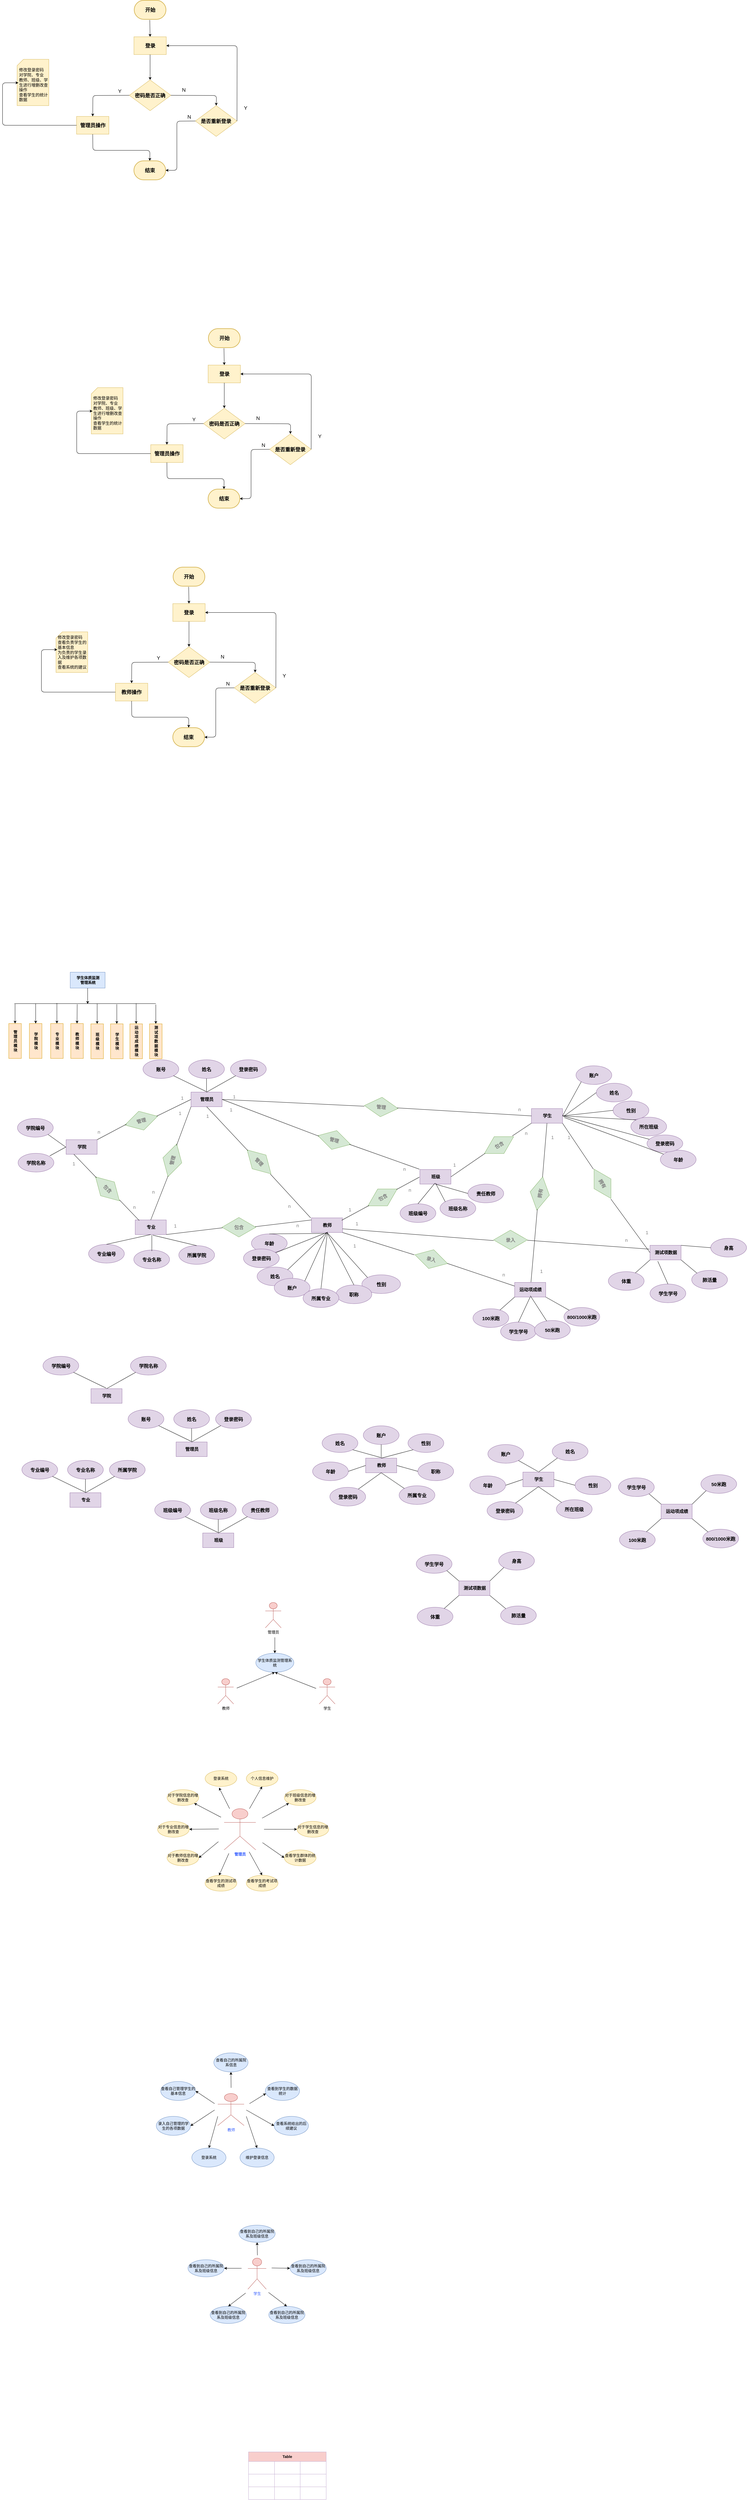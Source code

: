 <mxfile version="14.6.5" type="github">
  <diagram id="C5RBs43oDa-KdzZeNtuy" name="Page-1">
    <mxGraphModel dx="2283" dy="6829" grid="0" gridSize="10" guides="1" tooltips="1" connect="1" arrows="1" fold="1" page="0" pageScale="1" pageWidth="827" pageHeight="1169" math="0" shadow="0">
      <root>
        <object label="" id="WIyWlLk6GJQsqaUBKTNV-0">
          <mxCell />
        </object>
        <mxCell id="WIyWlLk6GJQsqaUBKTNV-1" parent="WIyWlLk6GJQsqaUBKTNV-0" />
        <mxCell id="xuGArEiv7RM7f1ps3Sem-6" value="教师" style="shape=umlActor;verticalLabelPosition=bottom;verticalAlign=top;html=1;outlineConnect=0;fillColor=#f8cecc;strokeColor=#b85450;fontColor=#305AFF;" parent="WIyWlLk6GJQsqaUBKTNV-1" vertex="1">
          <mxGeometry x="230" y="628" width="83" height="101" as="geometry" />
        </mxCell>
        <mxCell id="xuGArEiv7RM7f1ps3Sem-13" value="管理员" style="shape=umlActor;verticalLabelPosition=bottom;verticalAlign=top;html=1;fillColor=#f8cecc;strokeColor=#b85450;fontStyle=1;fontColor=#305AFF;" parent="WIyWlLk6GJQsqaUBKTNV-1" vertex="1">
          <mxGeometry x="250" y="-270" width="100" height="130" as="geometry" />
        </mxCell>
        <mxCell id="xuGArEiv7RM7f1ps3Sem-14" value="登录系统" style="ellipse;whiteSpace=wrap;html=1;fillColor=#fff2cc;strokeColor=#d6b656;" parent="WIyWlLk6GJQsqaUBKTNV-1" vertex="1">
          <mxGeometry x="190" y="-390" width="100" height="50" as="geometry" />
        </mxCell>
        <mxCell id="xuGArEiv7RM7f1ps3Sem-15" value="个人信息维护" style="ellipse;whiteSpace=wrap;html=1;fillColor=#fff2cc;strokeColor=#d6b656;" parent="WIyWlLk6GJQsqaUBKTNV-1" vertex="1">
          <mxGeometry x="320" y="-390" width="100" height="50" as="geometry" />
        </mxCell>
        <mxCell id="xuGArEiv7RM7f1ps3Sem-16" value="查看学生的测试项成绩" style="ellipse;whiteSpace=wrap;html=1;fillColor=#fff2cc;strokeColor=#d6b656;" parent="WIyWlLk6GJQsqaUBKTNV-1" vertex="1">
          <mxGeometry x="190" y="-60" width="100" height="50" as="geometry" />
        </mxCell>
        <mxCell id="xuGArEiv7RM7f1ps3Sem-17" value="查看学生的考试项成绩" style="ellipse;whiteSpace=wrap;html=1;fillColor=#fff2cc;strokeColor=#d6b656;" parent="WIyWlLk6GJQsqaUBKTNV-1" vertex="1">
          <mxGeometry x="320" y="-60" width="100" height="50" as="geometry" />
        </mxCell>
        <mxCell id="xuGArEiv7RM7f1ps3Sem-18" value="对于学院信息的增删改查" style="ellipse;whiteSpace=wrap;html=1;fillColor=#fff2cc;strokeColor=#d6b656;" parent="WIyWlLk6GJQsqaUBKTNV-1" vertex="1">
          <mxGeometry x="70" y="-330" width="100" height="50" as="geometry" />
        </mxCell>
        <mxCell id="xuGArEiv7RM7f1ps3Sem-19" value="对于专业信息的增删改查" style="ellipse;whiteSpace=wrap;html=1;fillColor=#fff2cc;strokeColor=#d6b656;" parent="WIyWlLk6GJQsqaUBKTNV-1" vertex="1">
          <mxGeometry x="40" y="-230" width="100" height="50" as="geometry" />
        </mxCell>
        <mxCell id="xuGArEiv7RM7f1ps3Sem-20" value="对于教师信息的增删改查" style="ellipse;whiteSpace=wrap;html=1;fillColor=#fff2cc;strokeColor=#d6b656;" parent="WIyWlLk6GJQsqaUBKTNV-1" vertex="1">
          <mxGeometry x="70" y="-140" width="100" height="50" as="geometry" />
        </mxCell>
        <mxCell id="xuGArEiv7RM7f1ps3Sem-21" value="对于班级信息的增删改查" style="ellipse;whiteSpace=wrap;html=1;fillColor=#fff2cc;strokeColor=#d6b656;" parent="WIyWlLk6GJQsqaUBKTNV-1" vertex="1">
          <mxGeometry x="440" y="-330" width="100" height="50" as="geometry" />
        </mxCell>
        <mxCell id="xuGArEiv7RM7f1ps3Sem-22" value="对于学生信息的增删改查" style="ellipse;whiteSpace=wrap;html=1;fillColor=#fff2cc;strokeColor=#d6b656;" parent="WIyWlLk6GJQsqaUBKTNV-1" vertex="1">
          <mxGeometry x="480" y="-230" width="100" height="50" as="geometry" />
        </mxCell>
        <mxCell id="xuGArEiv7RM7f1ps3Sem-23" value="查看学生群体的统计数据" style="ellipse;whiteSpace=wrap;html=1;fillColor=#fff2cc;strokeColor=#d6b656;" parent="WIyWlLk6GJQsqaUBKTNV-1" vertex="1">
          <mxGeometry x="440" y="-140" width="100" height="50" as="geometry" />
        </mxCell>
        <mxCell id="xuGArEiv7RM7f1ps3Sem-24" value="" style="endArrow=classic;html=1;fontColor=#305AFF;entryX=0.5;entryY=1;entryDx=0;entryDy=0;" parent="WIyWlLk6GJQsqaUBKTNV-1" target="xuGArEiv7RM7f1ps3Sem-15" edge="1">
          <mxGeometry width="50" height="50" relative="1" as="geometry">
            <mxPoint x="330" y="-270" as="sourcePoint" />
            <mxPoint x="420" y="-300" as="targetPoint" />
          </mxGeometry>
        </mxCell>
        <mxCell id="xuGArEiv7RM7f1ps3Sem-25" value="" style="endArrow=classic;html=1;fontColor=#305AFF;entryX=0;entryY=1;entryDx=0;entryDy=0;" parent="WIyWlLk6GJQsqaUBKTNV-1" target="xuGArEiv7RM7f1ps3Sem-21" edge="1">
          <mxGeometry width="50" height="50" relative="1" as="geometry">
            <mxPoint x="370" y="-240" as="sourcePoint" />
            <mxPoint x="440" y="-270" as="targetPoint" />
          </mxGeometry>
        </mxCell>
        <mxCell id="xuGArEiv7RM7f1ps3Sem-26" value="" style="endArrow=classic;html=1;fontColor=#305AFF;entryX=0.44;entryY=1.076;entryDx=0;entryDy=0;entryPerimeter=0;" parent="WIyWlLk6GJQsqaUBKTNV-1" source="xuGArEiv7RM7f1ps3Sem-13" target="xuGArEiv7RM7f1ps3Sem-14" edge="1">
          <mxGeometry width="50" height="50" relative="1" as="geometry">
            <mxPoint x="220" y="-240" as="sourcePoint" />
            <mxPoint x="270" y="-290" as="targetPoint" />
          </mxGeometry>
        </mxCell>
        <mxCell id="xuGArEiv7RM7f1ps3Sem-27" value="" style="endArrow=classic;html=1;fontColor=#305AFF;entryX=0;entryY=0.5;entryDx=0;entryDy=0;" parent="WIyWlLk6GJQsqaUBKTNV-1" target="xuGArEiv7RM7f1ps3Sem-22" edge="1">
          <mxGeometry width="50" height="50" relative="1" as="geometry">
            <mxPoint x="376" y="-205" as="sourcePoint" />
            <mxPoint x="440" y="-210" as="targetPoint" />
          </mxGeometry>
        </mxCell>
        <mxCell id="xuGArEiv7RM7f1ps3Sem-28" value="" style="endArrow=classic;html=1;fontColor=#305AFF;entryX=0;entryY=0.5;entryDx=0;entryDy=0;" parent="WIyWlLk6GJQsqaUBKTNV-1" target="xuGArEiv7RM7f1ps3Sem-23" edge="1">
          <mxGeometry width="50" height="50" relative="1" as="geometry">
            <mxPoint x="371" y="-163" as="sourcePoint" />
            <mxPoint x="442" y="-206" as="targetPoint" />
          </mxGeometry>
        </mxCell>
        <mxCell id="xuGArEiv7RM7f1ps3Sem-29" value="" style="endArrow=classic;html=1;fontColor=#305AFF;entryX=0.5;entryY=0;entryDx=0;entryDy=0;" parent="WIyWlLk6GJQsqaUBKTNV-1" target="xuGArEiv7RM7f1ps3Sem-17" edge="1">
          <mxGeometry width="50" height="50" relative="1" as="geometry">
            <mxPoint x="329" y="-134" as="sourcePoint" />
            <mxPoint x="442" y="-206" as="targetPoint" />
          </mxGeometry>
        </mxCell>
        <mxCell id="xuGArEiv7RM7f1ps3Sem-30" value="" style="endArrow=classic;html=1;fontColor=#305AFF;entryX=0.44;entryY=0.012;entryDx=0;entryDy=0;entryPerimeter=0;" parent="WIyWlLk6GJQsqaUBKTNV-1" target="xuGArEiv7RM7f1ps3Sem-16" edge="1">
          <mxGeometry width="50" height="50" relative="1" as="geometry">
            <mxPoint x="265" y="-129" as="sourcePoint" />
            <mxPoint x="442" y="-206" as="targetPoint" />
          </mxGeometry>
        </mxCell>
        <mxCell id="xuGArEiv7RM7f1ps3Sem-31" value="" style="endArrow=classic;html=1;fontColor=#305AFF;entryX=1;entryY=1;entryDx=0;entryDy=0;" parent="WIyWlLk6GJQsqaUBKTNV-1" target="xuGArEiv7RM7f1ps3Sem-18" edge="1">
          <mxGeometry width="50" height="50" relative="1" as="geometry">
            <mxPoint x="240" y="-243" as="sourcePoint" />
            <mxPoint x="442" y="-206" as="targetPoint" />
          </mxGeometry>
        </mxCell>
        <mxCell id="xuGArEiv7RM7f1ps3Sem-32" value="" style="endArrow=classic;html=1;fontColor=#305AFF;entryX=1;entryY=0.5;entryDx=0;entryDy=0;" parent="WIyWlLk6GJQsqaUBKTNV-1" target="xuGArEiv7RM7f1ps3Sem-19" edge="1">
          <mxGeometry width="50" height="50" relative="1" as="geometry">
            <mxPoint x="233" y="-206" as="sourcePoint" />
            <mxPoint x="442" y="-206" as="targetPoint" />
          </mxGeometry>
        </mxCell>
        <mxCell id="xuGArEiv7RM7f1ps3Sem-33" value="" style="endArrow=classic;html=1;fontColor=#305AFF;entryX=1;entryY=0.5;entryDx=0;entryDy=0;" parent="WIyWlLk6GJQsqaUBKTNV-1" target="xuGArEiv7RM7f1ps3Sem-20" edge="1">
          <mxGeometry width="50" height="50" relative="1" as="geometry">
            <mxPoint x="232" y="-166" as="sourcePoint" />
            <mxPoint x="442" y="-206" as="targetPoint" />
          </mxGeometry>
        </mxCell>
        <mxCell id="xuGArEiv7RM7f1ps3Sem-34" value="教师" style="shape=umlActor;verticalLabelPosition=bottom;verticalAlign=top;html=1;outlineConnect=0;fillColor=#f8cecc;strokeColor=#b85450;" parent="WIyWlLk6GJQsqaUBKTNV-1" vertex="1">
          <mxGeometry x="230" y="-680" width="50" height="80" as="geometry" />
        </mxCell>
        <mxCell id="xuGArEiv7RM7f1ps3Sem-35" value="管理员" style="shape=umlActor;verticalLabelPosition=bottom;verticalAlign=top;html=1;outlineConnect=0;fillColor=#f8cecc;strokeColor=#b85450;" parent="WIyWlLk6GJQsqaUBKTNV-1" vertex="1">
          <mxGeometry x="380" y="-920" width="50" height="80" as="geometry" />
        </mxCell>
        <mxCell id="xuGArEiv7RM7f1ps3Sem-36" value="学生" style="shape=umlActor;verticalLabelPosition=bottom;verticalAlign=top;html=1;outlineConnect=0;fillColor=#f8cecc;strokeColor=#b85450;" parent="WIyWlLk6GJQsqaUBKTNV-1" vertex="1">
          <mxGeometry x="550" y="-680" width="50" height="80" as="geometry" />
        </mxCell>
        <mxCell id="xuGArEiv7RM7f1ps3Sem-38" value="学生体质监测管理系统" style="ellipse;whiteSpace=wrap;html=1;fillColor=#dae8fc;strokeColor=#6c8ebf;" parent="WIyWlLk6GJQsqaUBKTNV-1" vertex="1">
          <mxGeometry x="350" y="-760" width="120" height="60" as="geometry" />
        </mxCell>
        <mxCell id="xuGArEiv7RM7f1ps3Sem-39" value="" style="endArrow=classic;html=1;fontColor=#305AFF;entryX=0.5;entryY=1;entryDx=0;entryDy=0;" parent="WIyWlLk6GJQsqaUBKTNV-1" target="xuGArEiv7RM7f1ps3Sem-38" edge="1">
          <mxGeometry width="50" height="50" relative="1" as="geometry">
            <mxPoint x="540" y="-649" as="sourcePoint" />
            <mxPoint x="220" y="-570" as="targetPoint" />
          </mxGeometry>
        </mxCell>
        <mxCell id="xuGArEiv7RM7f1ps3Sem-40" value="" style="endArrow=classic;html=1;fontColor=#305AFF;" parent="WIyWlLk6GJQsqaUBKTNV-1" edge="1">
          <mxGeometry width="50" height="50" relative="1" as="geometry">
            <mxPoint x="290" y="-650" as="sourcePoint" />
            <mxPoint x="410" y="-700" as="targetPoint" />
          </mxGeometry>
        </mxCell>
        <mxCell id="xuGArEiv7RM7f1ps3Sem-41" value="" style="endArrow=classic;html=1;fontColor=#305AFF;entryX=0.5;entryY=0;entryDx=0;entryDy=0;" parent="WIyWlLk6GJQsqaUBKTNV-1" target="xuGArEiv7RM7f1ps3Sem-38" edge="1">
          <mxGeometry width="50" height="50" relative="1" as="geometry">
            <mxPoint x="410" y="-810" as="sourcePoint" />
            <mxPoint x="440" y="-790" as="targetPoint" />
          </mxGeometry>
        </mxCell>
        <mxCell id="xuGArEiv7RM7f1ps3Sem-45" value="查看自己的所属院系信息" style="ellipse;whiteSpace=wrap;html=1;fillColor=#dae8fc;strokeColor=#6c8ebf;" parent="WIyWlLk6GJQsqaUBKTNV-1" vertex="1">
          <mxGeometry x="217.5" y="500" width="108" height="60" as="geometry" />
        </mxCell>
        <mxCell id="xuGArEiv7RM7f1ps3Sem-46" value="登录系统" style="ellipse;whiteSpace=wrap;html=1;fillColor=#dae8fc;strokeColor=#6c8ebf;" parent="WIyWlLk6GJQsqaUBKTNV-1" vertex="1">
          <mxGeometry x="148" y="800" width="108" height="60" as="geometry" />
        </mxCell>
        <mxCell id="xuGArEiv7RM7f1ps3Sem-47" value="维护登录信息" style="ellipse;whiteSpace=wrap;html=1;fillColor=#dae8fc;strokeColor=#6c8ebf;" parent="WIyWlLk6GJQsqaUBKTNV-1" vertex="1">
          <mxGeometry x="300" y="800" width="108" height="60" as="geometry" />
        </mxCell>
        <mxCell id="xuGArEiv7RM7f1ps3Sem-48" value="查看自己管理学生的基本信息" style="ellipse;whiteSpace=wrap;html=1;fillColor=#dae8fc;strokeColor=#6c8ebf;" parent="WIyWlLk6GJQsqaUBKTNV-1" vertex="1">
          <mxGeometry x="50" y="590" width="110" height="60" as="geometry" />
        </mxCell>
        <mxCell id="xuGArEiv7RM7f1ps3Sem-49" value="录入自己管理的学生的各项数据" style="ellipse;whiteSpace=wrap;html=1;fillColor=#dae8fc;strokeColor=#6c8ebf;" parent="WIyWlLk6GJQsqaUBKTNV-1" vertex="1">
          <mxGeometry x="36" y="700" width="108" height="60" as="geometry" />
        </mxCell>
        <mxCell id="xuGArEiv7RM7f1ps3Sem-50" value="查看到学生的数据统计" style="ellipse;whiteSpace=wrap;html=1;fillColor=#dae8fc;strokeColor=#6c8ebf;" parent="WIyWlLk6GJQsqaUBKTNV-1" vertex="1">
          <mxGeometry x="380" y="590" width="108" height="60" as="geometry" />
        </mxCell>
        <mxCell id="xuGArEiv7RM7f1ps3Sem-51" value="查看系统给出的后续建议" style="ellipse;whiteSpace=wrap;html=1;fillColor=#dae8fc;strokeColor=#6c8ebf;" parent="WIyWlLk6GJQsqaUBKTNV-1" vertex="1">
          <mxGeometry x="408" y="700" width="108" height="60" as="geometry" />
        </mxCell>
        <mxCell id="xuGArEiv7RM7f1ps3Sem-52" value="" style="endArrow=classic;html=1;fontColor=#305AFF;entryX=0.5;entryY=1;entryDx=0;entryDy=0;" parent="WIyWlLk6GJQsqaUBKTNV-1" target="xuGArEiv7RM7f1ps3Sem-45" edge="1">
          <mxGeometry width="50" height="50" relative="1" as="geometry">
            <mxPoint x="272" y="610" as="sourcePoint" />
            <mxPoint x="240" y="870" as="targetPoint" />
          </mxGeometry>
        </mxCell>
        <mxCell id="xuGArEiv7RM7f1ps3Sem-53" value="" style="endArrow=classic;html=1;fontColor=#305AFF;strokeColor=#000000;entryX=0.019;entryY=0.63;entryDx=0;entryDy=0;entryPerimeter=0;" parent="WIyWlLk6GJQsqaUBKTNV-1" target="xuGArEiv7RM7f1ps3Sem-50" edge="1">
          <mxGeometry width="50" height="50" relative="1" as="geometry">
            <mxPoint x="330" y="660" as="sourcePoint" />
            <mxPoint x="320" y="730" as="targetPoint" />
          </mxGeometry>
        </mxCell>
        <mxCell id="xuGArEiv7RM7f1ps3Sem-54" value="" style="endArrow=classic;html=1;fontColor=#305AFF;strokeColor=#000000;entryX=0;entryY=0.5;entryDx=0;entryDy=0;" parent="WIyWlLk6GJQsqaUBKTNV-1" target="xuGArEiv7RM7f1ps3Sem-51" edge="1">
          <mxGeometry width="50" height="50" relative="1" as="geometry">
            <mxPoint x="320" y="680" as="sourcePoint" />
            <mxPoint x="440" y="720" as="targetPoint" />
          </mxGeometry>
        </mxCell>
        <mxCell id="xuGArEiv7RM7f1ps3Sem-55" value="" style="endArrow=classic;html=1;fontColor=#305AFF;strokeColor=#000000;entryX=0.5;entryY=0;entryDx=0;entryDy=0;" parent="WIyWlLk6GJQsqaUBKTNV-1" target="xuGArEiv7RM7f1ps3Sem-47" edge="1">
          <mxGeometry width="50" height="50" relative="1" as="geometry">
            <mxPoint x="320" y="700" as="sourcePoint" />
            <mxPoint x="440" y="720" as="targetPoint" />
          </mxGeometry>
        </mxCell>
        <mxCell id="xuGArEiv7RM7f1ps3Sem-56" value="" style="endArrow=classic;html=1;fontColor=#305AFF;strokeColor=#000000;entryX=1;entryY=0.5;entryDx=0;entryDy=0;" parent="WIyWlLk6GJQsqaUBKTNV-1" target="xuGArEiv7RM7f1ps3Sem-48" edge="1">
          <mxGeometry width="50" height="50" relative="1" as="geometry">
            <mxPoint x="220" y="660" as="sourcePoint" />
            <mxPoint x="440" y="720" as="targetPoint" />
          </mxGeometry>
        </mxCell>
        <mxCell id="xuGArEiv7RM7f1ps3Sem-57" value="" style="endArrow=classic;html=1;fontColor=#305AFF;strokeColor=#000000;entryX=1;entryY=0.5;entryDx=0;entryDy=0;" parent="WIyWlLk6GJQsqaUBKTNV-1" target="xuGArEiv7RM7f1ps3Sem-49" edge="1">
          <mxGeometry width="50" height="50" relative="1" as="geometry">
            <mxPoint x="220" y="680" as="sourcePoint" />
            <mxPoint x="440" y="720" as="targetPoint" />
          </mxGeometry>
        </mxCell>
        <mxCell id="xuGArEiv7RM7f1ps3Sem-58" value="" style="endArrow=classic;html=1;fontColor=#305AFF;strokeColor=#000000;entryX=0.5;entryY=0;entryDx=0;entryDy=0;" parent="WIyWlLk6GJQsqaUBKTNV-1" target="xuGArEiv7RM7f1ps3Sem-46" edge="1">
          <mxGeometry width="50" height="50" relative="1" as="geometry">
            <mxPoint x="230" y="700" as="sourcePoint" />
            <mxPoint x="70" y="830" as="targetPoint" />
          </mxGeometry>
        </mxCell>
        <mxCell id="xuGArEiv7RM7f1ps3Sem-59" value="学生&lt;br&gt;" style="shape=umlActor;verticalLabelPosition=bottom;verticalAlign=top;html=1;outlineConnect=0;fillColor=#f8cecc;strokeColor=#b85450;fontColor=#305AFF;" parent="WIyWlLk6GJQsqaUBKTNV-1" vertex="1">
          <mxGeometry x="325" y="1147" width="58" height="98" as="geometry" />
        </mxCell>
        <mxCell id="xuGArEiv7RM7f1ps3Sem-61" value="查看到自己的所属院系及班级信息" style="ellipse;whiteSpace=wrap;html=1;fillColor=#dae8fc;strokeColor=#6c8ebf;" parent="WIyWlLk6GJQsqaUBKTNV-1" vertex="1">
          <mxGeometry x="297" y="1043" width="114" height="54" as="geometry" />
        </mxCell>
        <mxCell id="xuGArEiv7RM7f1ps3Sem-62" value="查看到自己的所属院系及班级信息" style="ellipse;whiteSpace=wrap;html=1;fillColor=#dae8fc;strokeColor=#6c8ebf;" parent="WIyWlLk6GJQsqaUBKTNV-1" vertex="1">
          <mxGeometry x="136" y="1152" width="114" height="54" as="geometry" />
        </mxCell>
        <mxCell id="xuGArEiv7RM7f1ps3Sem-63" value="查看到自己的所属院系及班级信息" style="ellipse;whiteSpace=wrap;html=1;fillColor=#dae8fc;strokeColor=#6c8ebf;" parent="WIyWlLk6GJQsqaUBKTNV-1" vertex="1">
          <mxGeometry x="458" y="1152" width="114" height="54" as="geometry" />
        </mxCell>
        <mxCell id="xuGArEiv7RM7f1ps3Sem-64" value="查看到自己的所属院系及班级信息" style="ellipse;whiteSpace=wrap;html=1;fillColor=#dae8fc;strokeColor=#6c8ebf;" parent="WIyWlLk6GJQsqaUBKTNV-1" vertex="1">
          <mxGeometry x="206" y="1299" width="114" height="54" as="geometry" />
        </mxCell>
        <mxCell id="xuGArEiv7RM7f1ps3Sem-65" value="查看到自己的所属院系及班级信息" style="ellipse;whiteSpace=wrap;html=1;fillColor=#dae8fc;strokeColor=#6c8ebf;" parent="WIyWlLk6GJQsqaUBKTNV-1" vertex="1">
          <mxGeometry x="391" y="1299" width="114" height="54" as="geometry" />
        </mxCell>
        <mxCell id="xuGArEiv7RM7f1ps3Sem-66" value="" style="endArrow=classic;html=1;fontColor=#305AFF;strokeColor=#000000;entryX=0.5;entryY=1;entryDx=0;entryDy=0;" parent="WIyWlLk6GJQsqaUBKTNV-1" target="xuGArEiv7RM7f1ps3Sem-61" edge="1">
          <mxGeometry width="50" height="50" relative="1" as="geometry">
            <mxPoint x="355" y="1138" as="sourcePoint" />
            <mxPoint x="442" y="1178" as="targetPoint" />
          </mxGeometry>
        </mxCell>
        <mxCell id="xuGArEiv7RM7f1ps3Sem-67" value="" style="endArrow=classic;html=1;fontColor=#305AFF;strokeColor=#000000;entryX=0;entryY=0.5;entryDx=0;entryDy=0;" parent="WIyWlLk6GJQsqaUBKTNV-1" target="xuGArEiv7RM7f1ps3Sem-63" edge="1">
          <mxGeometry width="50" height="50" relative="1" as="geometry">
            <mxPoint x="400" y="1178" as="sourcePoint" />
            <mxPoint x="442" y="1178" as="targetPoint" />
          </mxGeometry>
        </mxCell>
        <mxCell id="xuGArEiv7RM7f1ps3Sem-68" value="" style="endArrow=classic;html=1;fontColor=#305AFF;strokeColor=#000000;entryX=1;entryY=0.5;entryDx=0;entryDy=0;" parent="WIyWlLk6GJQsqaUBKTNV-1" target="xuGArEiv7RM7f1ps3Sem-62" edge="1">
          <mxGeometry width="50" height="50" relative="1" as="geometry">
            <mxPoint x="305" y="1179" as="sourcePoint" />
            <mxPoint x="300" y="1173" as="targetPoint" />
          </mxGeometry>
        </mxCell>
        <mxCell id="xuGArEiv7RM7f1ps3Sem-69" value="" style="endArrow=classic;html=1;fontColor=#305AFF;strokeColor=#000000;entryX=0.5;entryY=0;entryDx=0;entryDy=0;" parent="WIyWlLk6GJQsqaUBKTNV-1" target="xuGArEiv7RM7f1ps3Sem-64" edge="1">
          <mxGeometry width="50" height="50" relative="1" as="geometry">
            <mxPoint x="318" y="1257" as="sourcePoint" />
            <mxPoint x="442" y="1178" as="targetPoint" />
          </mxGeometry>
        </mxCell>
        <mxCell id="xuGArEiv7RM7f1ps3Sem-70" value="" style="endArrow=classic;html=1;fontColor=#305AFF;strokeColor=#000000;entryX=0.5;entryY=0;entryDx=0;entryDy=0;" parent="WIyWlLk6GJQsqaUBKTNV-1" target="xuGArEiv7RM7f1ps3Sem-65" edge="1">
          <mxGeometry width="50" height="50" relative="1" as="geometry">
            <mxPoint x="390" y="1255" as="sourcePoint" />
            <mxPoint x="440" y="1211" as="targetPoint" />
          </mxGeometry>
        </mxCell>
        <mxCell id="xuGArEiv7RM7f1ps3Sem-84" value="Table" style="shape=table;html=1;whiteSpace=wrap;startSize=30;container=1;collapsible=0;childLayout=tableLayout;fontStyle=1;align=center;fillColor=#f8cecc;strokeColor=#C3ABD0;" parent="WIyWlLk6GJQsqaUBKTNV-1" vertex="1">
          <mxGeometry x="327" y="1758" width="245" height="150" as="geometry" />
        </mxCell>
        <mxCell id="xuGArEiv7RM7f1ps3Sem-85" value="" style="shape=partialRectangle;html=1;whiteSpace=wrap;collapsible=0;dropTarget=0;pointerEvents=0;fillColor=none;top=0;left=0;bottom=0;right=0;points=[[0,0.5],[1,0.5]];portConstraint=eastwest;" parent="xuGArEiv7RM7f1ps3Sem-84" vertex="1">
          <mxGeometry y="30" width="245" height="40" as="geometry" />
        </mxCell>
        <mxCell id="xuGArEiv7RM7f1ps3Sem-86" value="" style="shape=partialRectangle;html=1;whiteSpace=wrap;connectable=0;fillColor=none;top=0;left=0;bottom=0;right=0;overflow=hidden;" parent="xuGArEiv7RM7f1ps3Sem-85" vertex="1">
          <mxGeometry width="82" height="40" as="geometry" />
        </mxCell>
        <mxCell id="xuGArEiv7RM7f1ps3Sem-87" value="" style="shape=partialRectangle;html=1;whiteSpace=wrap;connectable=0;fillColor=none;top=0;left=0;bottom=0;right=0;overflow=hidden;" parent="xuGArEiv7RM7f1ps3Sem-85" vertex="1">
          <mxGeometry x="82" width="81" height="40" as="geometry" />
        </mxCell>
        <mxCell id="xuGArEiv7RM7f1ps3Sem-88" value="" style="shape=partialRectangle;html=1;whiteSpace=wrap;connectable=0;fillColor=none;top=0;left=0;bottom=0;right=0;overflow=hidden;" parent="xuGArEiv7RM7f1ps3Sem-85" vertex="1">
          <mxGeometry x="163" width="82" height="40" as="geometry" />
        </mxCell>
        <mxCell id="xuGArEiv7RM7f1ps3Sem-89" value="" style="shape=partialRectangle;html=1;whiteSpace=wrap;collapsible=0;dropTarget=0;pointerEvents=0;fillColor=none;top=0;left=0;bottom=0;right=0;points=[[0,0.5],[1,0.5]];portConstraint=eastwest;" parent="xuGArEiv7RM7f1ps3Sem-84" vertex="1">
          <mxGeometry y="70" width="245" height="40" as="geometry" />
        </mxCell>
        <mxCell id="xuGArEiv7RM7f1ps3Sem-90" value="" style="shape=partialRectangle;html=1;whiteSpace=wrap;connectable=0;fillColor=none;top=0;left=0;bottom=0;right=0;overflow=hidden;" parent="xuGArEiv7RM7f1ps3Sem-89" vertex="1">
          <mxGeometry width="82" height="40" as="geometry" />
        </mxCell>
        <mxCell id="xuGArEiv7RM7f1ps3Sem-91" value="" style="shape=partialRectangle;html=1;whiteSpace=wrap;connectable=0;fillColor=none;top=0;left=0;bottom=0;right=0;overflow=hidden;" parent="xuGArEiv7RM7f1ps3Sem-89" vertex="1">
          <mxGeometry x="82" width="81" height="40" as="geometry" />
        </mxCell>
        <mxCell id="xuGArEiv7RM7f1ps3Sem-92" value="" style="shape=partialRectangle;html=1;whiteSpace=wrap;connectable=0;fillColor=none;top=0;left=0;bottom=0;right=0;overflow=hidden;" parent="xuGArEiv7RM7f1ps3Sem-89" vertex="1">
          <mxGeometry x="163" width="82" height="40" as="geometry" />
        </mxCell>
        <mxCell id="xuGArEiv7RM7f1ps3Sem-93" value="" style="shape=partialRectangle;html=1;whiteSpace=wrap;collapsible=0;dropTarget=0;pointerEvents=0;fillColor=none;top=0;left=0;bottom=0;right=0;points=[[0,0.5],[1,0.5]];portConstraint=eastwest;" parent="xuGArEiv7RM7f1ps3Sem-84" vertex="1">
          <mxGeometry y="110" width="245" height="40" as="geometry" />
        </mxCell>
        <mxCell id="xuGArEiv7RM7f1ps3Sem-94" value="" style="shape=partialRectangle;html=1;whiteSpace=wrap;connectable=0;fillColor=none;top=0;left=0;bottom=0;right=0;overflow=hidden;" parent="xuGArEiv7RM7f1ps3Sem-93" vertex="1">
          <mxGeometry width="82" height="40" as="geometry" />
        </mxCell>
        <mxCell id="xuGArEiv7RM7f1ps3Sem-95" value="" style="shape=partialRectangle;html=1;whiteSpace=wrap;connectable=0;fillColor=none;top=0;left=0;bottom=0;right=0;overflow=hidden;" parent="xuGArEiv7RM7f1ps3Sem-93" vertex="1">
          <mxGeometry x="82" width="81" height="40" as="geometry" />
        </mxCell>
        <mxCell id="xuGArEiv7RM7f1ps3Sem-96" value="" style="shape=partialRectangle;html=1;whiteSpace=wrap;connectable=0;fillColor=none;top=0;left=0;bottom=0;right=0;overflow=hidden;" parent="xuGArEiv7RM7f1ps3Sem-93" vertex="1">
          <mxGeometry x="163" width="82" height="40" as="geometry" />
        </mxCell>
        <mxCell id="xuGArEiv7RM7f1ps3Sem-110" value="管理员" style="html=1;strokeColor=#9673a6;fillColor=#e1d5e7;fontStyle=1;fontSize=14;" parent="WIyWlLk6GJQsqaUBKTNV-1" vertex="1">
          <mxGeometry x="98.5" y="-1426" width="98" height="46" as="geometry" />
        </mxCell>
        <mxCell id="xuGArEiv7RM7f1ps3Sem-111" value="账号" style="ellipse;whiteSpace=wrap;html=1;fillColor=#e1d5e7;strokeColor=#9673a6;fontStyle=1;fontSize=15;" parent="WIyWlLk6GJQsqaUBKTNV-1" vertex="1">
          <mxGeometry x="-53" y="-1528" width="113" height="59" as="geometry" />
        </mxCell>
        <mxCell id="xuGArEiv7RM7f1ps3Sem-112" value="姓名" style="ellipse;whiteSpace=wrap;html=1;fillColor=#e1d5e7;strokeColor=#9673a6;fontStyle=1;fontSize=15;" parent="WIyWlLk6GJQsqaUBKTNV-1" vertex="1">
          <mxGeometry x="91" y="-1528" width="113" height="59" as="geometry" />
        </mxCell>
        <mxCell id="xuGArEiv7RM7f1ps3Sem-113" value="登录密码" style="ellipse;whiteSpace=wrap;html=1;fillColor=#e1d5e7;strokeColor=#9673a6;fontStyle=1;fontSize=15;" parent="WIyWlLk6GJQsqaUBKTNV-1" vertex="1">
          <mxGeometry x="223" y="-1528" width="113" height="59" as="geometry" />
        </mxCell>
        <mxCell id="xuGArEiv7RM7f1ps3Sem-116" value="" style="endArrow=none;html=1;fontSize=15;fontColor=#305AFF;strokeColor=#000000;exitX=0.5;exitY=0;exitDx=0;exitDy=0;entryX=0;entryY=1;entryDx=0;entryDy=0;" parent="WIyWlLk6GJQsqaUBKTNV-1" source="xuGArEiv7RM7f1ps3Sem-110" target="xuGArEiv7RM7f1ps3Sem-113" edge="1">
          <mxGeometry width="50" height="50" relative="1" as="geometry">
            <mxPoint x="252" y="-1365" as="sourcePoint" />
            <mxPoint x="302" y="-1415" as="targetPoint" />
          </mxGeometry>
        </mxCell>
        <mxCell id="xuGArEiv7RM7f1ps3Sem-117" value="" style="endArrow=none;html=1;fontSize=15;fontColor=#305AFF;strokeColor=#000000;exitX=0.5;exitY=0;exitDx=0;exitDy=0;entryX=0.5;entryY=1;entryDx=0;entryDy=0;" parent="WIyWlLk6GJQsqaUBKTNV-1" source="xuGArEiv7RM7f1ps3Sem-110" target="xuGArEiv7RM7f1ps3Sem-112" edge="1">
          <mxGeometry width="50" height="50" relative="1" as="geometry">
            <mxPoint x="157.5" y="-1416" as="sourcePoint" />
            <mxPoint x="256.385" y="-1467.726" as="targetPoint" />
          </mxGeometry>
        </mxCell>
        <mxCell id="xuGArEiv7RM7f1ps3Sem-119" value="" style="endArrow=none;html=1;fontSize=15;fontColor=#305AFF;strokeColor=#000000;entryX=1;entryY=1;entryDx=0;entryDy=0;" parent="WIyWlLk6GJQsqaUBKTNV-1" target="xuGArEiv7RM7f1ps3Sem-111" edge="1">
          <mxGeometry width="50" height="50" relative="1" as="geometry">
            <mxPoint x="146" y="-1428" as="sourcePoint" />
            <mxPoint x="256.385" y="-1467.726" as="targetPoint" />
          </mxGeometry>
        </mxCell>
        <mxCell id="xuGArEiv7RM7f1ps3Sem-120" value="学院" style="html=1;strokeColor=#9673a6;fillColor=#e1d5e7;fontStyle=1;fontSize=14;" parent="WIyWlLk6GJQsqaUBKTNV-1" vertex="1">
          <mxGeometry x="-170" y="-1594" width="98" height="46" as="geometry" />
        </mxCell>
        <mxCell id="xuGArEiv7RM7f1ps3Sem-121" value="学院编号" style="ellipse;whiteSpace=wrap;html=1;fillColor=#e1d5e7;strokeColor=#9673a6;fontStyle=1;fontSize=15;" parent="WIyWlLk6GJQsqaUBKTNV-1" vertex="1">
          <mxGeometry x="-321.5" y="-1696" width="113" height="59" as="geometry" />
        </mxCell>
        <mxCell id="xuGArEiv7RM7f1ps3Sem-123" value="学院名称" style="ellipse;whiteSpace=wrap;html=1;fillColor=#e1d5e7;strokeColor=#9673a6;fontStyle=1;fontSize=15;" parent="WIyWlLk6GJQsqaUBKTNV-1" vertex="1">
          <mxGeometry x="-45.5" y="-1696" width="113" height="59" as="geometry" />
        </mxCell>
        <mxCell id="xuGArEiv7RM7f1ps3Sem-124" value="" style="endArrow=none;html=1;fontSize=15;fontColor=#305AFF;strokeColor=#000000;exitX=0.5;exitY=0;exitDx=0;exitDy=0;entryX=0;entryY=1;entryDx=0;entryDy=0;" parent="WIyWlLk6GJQsqaUBKTNV-1" source="xuGArEiv7RM7f1ps3Sem-120" target="xuGArEiv7RM7f1ps3Sem-123" edge="1">
          <mxGeometry width="50" height="50" relative="1" as="geometry">
            <mxPoint x="-16.5" y="-1533" as="sourcePoint" />
            <mxPoint x="33.5" y="-1583" as="targetPoint" />
          </mxGeometry>
        </mxCell>
        <mxCell id="xuGArEiv7RM7f1ps3Sem-126" value="" style="endArrow=none;html=1;fontSize=15;fontColor=#305AFF;strokeColor=#000000;entryX=1;entryY=1;entryDx=0;entryDy=0;" parent="WIyWlLk6GJQsqaUBKTNV-1" target="xuGArEiv7RM7f1ps3Sem-121" edge="1">
          <mxGeometry width="50" height="50" relative="1" as="geometry">
            <mxPoint x="-122.5" y="-1596" as="sourcePoint" />
            <mxPoint x="-12.115" y="-1635.726" as="targetPoint" />
          </mxGeometry>
        </mxCell>
        <mxCell id="xuGArEiv7RM7f1ps3Sem-127" value="专业" style="html=1;strokeColor=#9673a6;fillColor=#e1d5e7;fontStyle=1;fontSize=14;" parent="WIyWlLk6GJQsqaUBKTNV-1" vertex="1">
          <mxGeometry x="-236.5" y="-1266" width="98" height="46" as="geometry" />
        </mxCell>
        <mxCell id="xuGArEiv7RM7f1ps3Sem-128" value="专业编号" style="ellipse;whiteSpace=wrap;html=1;fillColor=#e1d5e7;strokeColor=#9673a6;fontStyle=1;fontSize=15;" parent="WIyWlLk6GJQsqaUBKTNV-1" vertex="1">
          <mxGeometry x="-388" y="-1368" width="113" height="59" as="geometry" />
        </mxCell>
        <mxCell id="xuGArEiv7RM7f1ps3Sem-129" value="专业名称" style="ellipse;whiteSpace=wrap;html=1;fillColor=#e1d5e7;strokeColor=#9673a6;fontStyle=1;fontSize=15;" parent="WIyWlLk6GJQsqaUBKTNV-1" vertex="1">
          <mxGeometry x="-244" y="-1368" width="113" height="59" as="geometry" />
        </mxCell>
        <mxCell id="xuGArEiv7RM7f1ps3Sem-130" value="所属学院" style="ellipse;whiteSpace=wrap;html=1;fillColor=#e1d5e7;strokeColor=#9673a6;fontStyle=1;fontSize=15;" parent="WIyWlLk6GJQsqaUBKTNV-1" vertex="1">
          <mxGeometry x="-112" y="-1368" width="113" height="59" as="geometry" />
        </mxCell>
        <mxCell id="xuGArEiv7RM7f1ps3Sem-131" value="" style="endArrow=none;html=1;fontSize=15;fontColor=#305AFF;strokeColor=#000000;exitX=0.5;exitY=0;exitDx=0;exitDy=0;entryX=0;entryY=1;entryDx=0;entryDy=0;" parent="WIyWlLk6GJQsqaUBKTNV-1" source="xuGArEiv7RM7f1ps3Sem-127" target="xuGArEiv7RM7f1ps3Sem-130" edge="1">
          <mxGeometry width="50" height="50" relative="1" as="geometry">
            <mxPoint x="-83" y="-1205" as="sourcePoint" />
            <mxPoint x="-33" y="-1255" as="targetPoint" />
          </mxGeometry>
        </mxCell>
        <mxCell id="xuGArEiv7RM7f1ps3Sem-132" value="" style="endArrow=none;html=1;fontSize=15;fontColor=#305AFF;strokeColor=#000000;exitX=0.5;exitY=0;exitDx=0;exitDy=0;entryX=0.5;entryY=1;entryDx=0;entryDy=0;" parent="WIyWlLk6GJQsqaUBKTNV-1" source="xuGArEiv7RM7f1ps3Sem-127" target="xuGArEiv7RM7f1ps3Sem-129" edge="1">
          <mxGeometry width="50" height="50" relative="1" as="geometry">
            <mxPoint x="-177.5" y="-1256" as="sourcePoint" />
            <mxPoint x="-78.615" y="-1307.726" as="targetPoint" />
          </mxGeometry>
        </mxCell>
        <mxCell id="xuGArEiv7RM7f1ps3Sem-133" value="" style="endArrow=none;html=1;fontSize=15;fontColor=#305AFF;strokeColor=#000000;entryX=1;entryY=1;entryDx=0;entryDy=0;" parent="WIyWlLk6GJQsqaUBKTNV-1" target="xuGArEiv7RM7f1ps3Sem-128" edge="1">
          <mxGeometry width="50" height="50" relative="1" as="geometry">
            <mxPoint x="-189" y="-1268" as="sourcePoint" />
            <mxPoint x="-78.615" y="-1307.726" as="targetPoint" />
          </mxGeometry>
        </mxCell>
        <mxCell id="xuGArEiv7RM7f1ps3Sem-134" value="教师" style="html=1;strokeColor=#9673a6;fillColor=#e1d5e7;fontStyle=1;fontSize=14;" parent="WIyWlLk6GJQsqaUBKTNV-1" vertex="1">
          <mxGeometry x="696.5" y="-1375" width="98" height="46" as="geometry" />
        </mxCell>
        <mxCell id="xuGArEiv7RM7f1ps3Sem-135" value="姓名" style="ellipse;whiteSpace=wrap;html=1;fillColor=#e1d5e7;strokeColor=#9673a6;fontStyle=1;fontSize=15;" parent="WIyWlLk6GJQsqaUBKTNV-1" vertex="1">
          <mxGeometry x="559" y="-1452" width="113" height="59" as="geometry" />
        </mxCell>
        <mxCell id="xuGArEiv7RM7f1ps3Sem-136" value="账户" style="ellipse;whiteSpace=wrap;html=1;fillColor=#e1d5e7;strokeColor=#9673a6;fontStyle=1;fontSize=15;" parent="WIyWlLk6GJQsqaUBKTNV-1" vertex="1">
          <mxGeometry x="689" y="-1477" width="113" height="59" as="geometry" />
        </mxCell>
        <mxCell id="xuGArEiv7RM7f1ps3Sem-137" value="性别" style="ellipse;whiteSpace=wrap;html=1;fillColor=#e1d5e7;strokeColor=#9673a6;fontStyle=1;fontSize=15;" parent="WIyWlLk6GJQsqaUBKTNV-1" vertex="1">
          <mxGeometry x="830" y="-1452" width="113" height="59" as="geometry" />
        </mxCell>
        <mxCell id="xuGArEiv7RM7f1ps3Sem-138" value="" style="endArrow=none;html=1;fontSize=15;fontColor=#305AFF;strokeColor=#000000;exitX=0.5;exitY=0;exitDx=0;exitDy=0;entryX=0;entryY=1;entryDx=0;entryDy=0;" parent="WIyWlLk6GJQsqaUBKTNV-1" source="xuGArEiv7RM7f1ps3Sem-134" target="xuGArEiv7RM7f1ps3Sem-137" edge="1">
          <mxGeometry width="50" height="50" relative="1" as="geometry">
            <mxPoint x="850" y="-1314" as="sourcePoint" />
            <mxPoint x="900" y="-1364" as="targetPoint" />
          </mxGeometry>
        </mxCell>
        <mxCell id="xuGArEiv7RM7f1ps3Sem-139" value="" style="endArrow=none;html=1;fontSize=15;fontColor=#305AFF;strokeColor=#000000;exitX=0.5;exitY=0;exitDx=0;exitDy=0;entryX=0.5;entryY=1;entryDx=0;entryDy=0;" parent="WIyWlLk6GJQsqaUBKTNV-1" source="xuGArEiv7RM7f1ps3Sem-134" target="xuGArEiv7RM7f1ps3Sem-136" edge="1">
          <mxGeometry width="50" height="50" relative="1" as="geometry">
            <mxPoint x="755.5" y="-1365" as="sourcePoint" />
            <mxPoint x="854.385" y="-1416.726" as="targetPoint" />
          </mxGeometry>
        </mxCell>
        <mxCell id="xuGArEiv7RM7f1ps3Sem-140" value="" style="endArrow=none;html=1;fontSize=15;fontColor=#305AFF;strokeColor=#000000;entryX=1;entryY=1;entryDx=0;entryDy=0;" parent="WIyWlLk6GJQsqaUBKTNV-1" target="xuGArEiv7RM7f1ps3Sem-135" edge="1">
          <mxGeometry width="50" height="50" relative="1" as="geometry">
            <mxPoint x="744" y="-1377" as="sourcePoint" />
            <mxPoint x="854.385" y="-1416.726" as="targetPoint" />
          </mxGeometry>
        </mxCell>
        <mxCell id="xuGArEiv7RM7f1ps3Sem-141" value="职称" style="ellipse;whiteSpace=wrap;html=1;fillColor=#e1d5e7;strokeColor=#9673a6;fontStyle=1;fontSize=15;" parent="WIyWlLk6GJQsqaUBKTNV-1" vertex="1">
          <mxGeometry x="861" y="-1363" width="113" height="59" as="geometry" />
        </mxCell>
        <mxCell id="xuGArEiv7RM7f1ps3Sem-142" value="年龄" style="ellipse;whiteSpace=wrap;html=1;fillColor=#e1d5e7;strokeColor=#9673a6;fontStyle=1;fontSize=15;" parent="WIyWlLk6GJQsqaUBKTNV-1" vertex="1">
          <mxGeometry x="529" y="-1363" width="113" height="59" as="geometry" />
        </mxCell>
        <mxCell id="xuGArEiv7RM7f1ps3Sem-143" value="登录密码" style="ellipse;whiteSpace=wrap;html=1;fillColor=#e1d5e7;strokeColor=#9673a6;fontStyle=1;fontSize=15;" parent="WIyWlLk6GJQsqaUBKTNV-1" vertex="1">
          <mxGeometry x="583.5" y="-1283" width="113" height="59" as="geometry" />
        </mxCell>
        <mxCell id="xuGArEiv7RM7f1ps3Sem-144" value="所属专业" style="ellipse;whiteSpace=wrap;html=1;fillColor=#e1d5e7;strokeColor=#9673a6;fontStyle=1;fontSize=15;" parent="WIyWlLk6GJQsqaUBKTNV-1" vertex="1">
          <mxGeometry x="802" y="-1288" width="113" height="59" as="geometry" />
        </mxCell>
        <mxCell id="xuGArEiv7RM7f1ps3Sem-145" value="" style="endArrow=none;html=1;fontSize=15;fontColor=#305AFF;strokeColor=#000000;exitX=1;exitY=0.5;exitDx=0;exitDy=0;entryX=0;entryY=0.5;entryDx=0;entryDy=0;" parent="WIyWlLk6GJQsqaUBKTNV-1" source="xuGArEiv7RM7f1ps3Sem-134" target="xuGArEiv7RM7f1ps3Sem-141" edge="1">
          <mxGeometry width="50" height="50" relative="1" as="geometry">
            <mxPoint x="755.5" y="-1365" as="sourcePoint" />
            <mxPoint x="856.385" y="-1391.726" as="targetPoint" />
          </mxGeometry>
        </mxCell>
        <mxCell id="xuGArEiv7RM7f1ps3Sem-146" value="" style="endArrow=none;html=1;fontSize=15;fontColor=#305AFF;strokeColor=#000000;exitX=0.5;exitY=1;exitDx=0;exitDy=0;entryX=0;entryY=0;entryDx=0;entryDy=0;" parent="WIyWlLk6GJQsqaUBKTNV-1" source="xuGArEiv7RM7f1ps3Sem-134" target="xuGArEiv7RM7f1ps3Sem-144" edge="1">
          <mxGeometry width="50" height="50" relative="1" as="geometry">
            <mxPoint x="804.5" y="-1342" as="sourcePoint" />
            <mxPoint x="871" y="-1323.5" as="targetPoint" />
          </mxGeometry>
        </mxCell>
        <mxCell id="xuGArEiv7RM7f1ps3Sem-147" value="" style="endArrow=none;html=1;fontSize=15;fontColor=#305AFF;strokeColor=#000000;exitX=0.5;exitY=1;exitDx=0;exitDy=0;" parent="WIyWlLk6GJQsqaUBKTNV-1" source="xuGArEiv7RM7f1ps3Sem-134" target="xuGArEiv7RM7f1ps3Sem-143" edge="1">
          <mxGeometry width="50" height="50" relative="1" as="geometry">
            <mxPoint x="755.5" y="-1319" as="sourcePoint" />
            <mxPoint x="828.385" y="-1269.274" as="targetPoint" />
          </mxGeometry>
        </mxCell>
        <mxCell id="xuGArEiv7RM7f1ps3Sem-148" value="" style="endArrow=none;html=1;fontSize=15;fontColor=#305AFF;strokeColor=#000000;exitX=0;exitY=0.5;exitDx=0;exitDy=0;entryX=1;entryY=0.5;entryDx=0;entryDy=0;" parent="WIyWlLk6GJQsqaUBKTNV-1" source="xuGArEiv7RM7f1ps3Sem-134" target="xuGArEiv7RM7f1ps3Sem-142" edge="1">
          <mxGeometry width="50" height="50" relative="1" as="geometry">
            <mxPoint x="804.5" y="-1342" as="sourcePoint" />
            <mxPoint x="871" y="-1323.5" as="targetPoint" />
          </mxGeometry>
        </mxCell>
        <mxCell id="xuGArEiv7RM7f1ps3Sem-149" value="班级" style="html=1;strokeColor=#9673a6;fillColor=#e1d5e7;fontStyle=1;fontSize=14;" parent="WIyWlLk6GJQsqaUBKTNV-1" vertex="1">
          <mxGeometry x="182.5" y="-1139" width="98" height="46" as="geometry" />
        </mxCell>
        <mxCell id="xuGArEiv7RM7f1ps3Sem-150" value="班级编号" style="ellipse;whiteSpace=wrap;html=1;fillColor=#e1d5e7;strokeColor=#9673a6;fontStyle=1;fontSize=15;" parent="WIyWlLk6GJQsqaUBKTNV-1" vertex="1">
          <mxGeometry x="31" y="-1241" width="113" height="59" as="geometry" />
        </mxCell>
        <mxCell id="xuGArEiv7RM7f1ps3Sem-151" value="班级名称" style="ellipse;whiteSpace=wrap;html=1;fillColor=#e1d5e7;strokeColor=#9673a6;fontStyle=1;fontSize=15;" parent="WIyWlLk6GJQsqaUBKTNV-1" vertex="1">
          <mxGeometry x="175" y="-1241" width="113" height="59" as="geometry" />
        </mxCell>
        <mxCell id="xuGArEiv7RM7f1ps3Sem-152" value="责任教师" style="ellipse;whiteSpace=wrap;html=1;fillColor=#e1d5e7;strokeColor=#9673a6;fontStyle=1;fontSize=15;" parent="WIyWlLk6GJQsqaUBKTNV-1" vertex="1">
          <mxGeometry x="307" y="-1241" width="113" height="59" as="geometry" />
        </mxCell>
        <mxCell id="xuGArEiv7RM7f1ps3Sem-153" value="" style="endArrow=none;html=1;fontSize=15;fontColor=#305AFF;strokeColor=#000000;exitX=0.5;exitY=0;exitDx=0;exitDy=0;entryX=0;entryY=1;entryDx=0;entryDy=0;" parent="WIyWlLk6GJQsqaUBKTNV-1" source="xuGArEiv7RM7f1ps3Sem-149" target="xuGArEiv7RM7f1ps3Sem-152" edge="1">
          <mxGeometry width="50" height="50" relative="1" as="geometry">
            <mxPoint x="336" y="-1078" as="sourcePoint" />
            <mxPoint x="386" y="-1128" as="targetPoint" />
          </mxGeometry>
        </mxCell>
        <mxCell id="xuGArEiv7RM7f1ps3Sem-154" value="" style="endArrow=none;html=1;fontSize=15;fontColor=#305AFF;strokeColor=#000000;exitX=0.5;exitY=0;exitDx=0;exitDy=0;entryX=0.5;entryY=1;entryDx=0;entryDy=0;" parent="WIyWlLk6GJQsqaUBKTNV-1" source="xuGArEiv7RM7f1ps3Sem-149" target="xuGArEiv7RM7f1ps3Sem-151" edge="1">
          <mxGeometry width="50" height="50" relative="1" as="geometry">
            <mxPoint x="241.5" y="-1129" as="sourcePoint" />
            <mxPoint x="340.385" y="-1180.726" as="targetPoint" />
          </mxGeometry>
        </mxCell>
        <mxCell id="xuGArEiv7RM7f1ps3Sem-155" value="" style="endArrow=none;html=1;fontSize=15;fontColor=#305AFF;strokeColor=#000000;entryX=1;entryY=1;entryDx=0;entryDy=0;" parent="WIyWlLk6GJQsqaUBKTNV-1" target="xuGArEiv7RM7f1ps3Sem-150" edge="1">
          <mxGeometry width="50" height="50" relative="1" as="geometry">
            <mxPoint x="230" y="-1141" as="sourcePoint" />
            <mxPoint x="340.385" y="-1180.726" as="targetPoint" />
          </mxGeometry>
        </mxCell>
        <mxCell id="xuGArEiv7RM7f1ps3Sem-156" value="学生" style="html=1;strokeColor=#9673a6;fillColor=#e1d5e7;fontStyle=1;fontSize=14;" parent="WIyWlLk6GJQsqaUBKTNV-1" vertex="1">
          <mxGeometry x="1192.5" y="-1331" width="98" height="46" as="geometry" />
        </mxCell>
        <mxCell id="xuGArEiv7RM7f1ps3Sem-157" value="账户" style="ellipse;whiteSpace=wrap;html=1;fillColor=#e1d5e7;strokeColor=#9673a6;fontStyle=1;fontSize=15;" parent="WIyWlLk6GJQsqaUBKTNV-1" vertex="1">
          <mxGeometry x="1082" y="-1418" width="113" height="59" as="geometry" />
        </mxCell>
        <mxCell id="xuGArEiv7RM7f1ps3Sem-159" value="姓名" style="ellipse;whiteSpace=wrap;html=1;fillColor=#e1d5e7;strokeColor=#9673a6;fontStyle=1;fontSize=15;" parent="WIyWlLk6GJQsqaUBKTNV-1" vertex="1">
          <mxGeometry x="1285" y="-1426" width="113" height="59" as="geometry" />
        </mxCell>
        <mxCell id="xuGArEiv7RM7f1ps3Sem-160" value="" style="endArrow=none;html=1;fontSize=15;fontColor=#305AFF;strokeColor=#000000;exitX=0.5;exitY=0;exitDx=0;exitDy=0;entryX=0;entryY=1;entryDx=0;entryDy=0;" parent="WIyWlLk6GJQsqaUBKTNV-1" source="xuGArEiv7RM7f1ps3Sem-156" target="xuGArEiv7RM7f1ps3Sem-159" edge="1">
          <mxGeometry width="50" height="50" relative="1" as="geometry">
            <mxPoint x="1346" y="-1270" as="sourcePoint" />
            <mxPoint x="1396" y="-1320" as="targetPoint" />
          </mxGeometry>
        </mxCell>
        <mxCell id="xuGArEiv7RM7f1ps3Sem-162" value="" style="endArrow=none;html=1;fontSize=15;fontColor=#305AFF;strokeColor=#000000;entryX=1;entryY=1;entryDx=0;entryDy=0;" parent="WIyWlLk6GJQsqaUBKTNV-1" target="xuGArEiv7RM7f1ps3Sem-157" edge="1">
          <mxGeometry width="50" height="50" relative="1" as="geometry">
            <mxPoint x="1240" y="-1333" as="sourcePoint" />
            <mxPoint x="1350.385" y="-1372.726" as="targetPoint" />
          </mxGeometry>
        </mxCell>
        <mxCell id="xuGArEiv7RM7f1ps3Sem-163" value="性别" style="ellipse;whiteSpace=wrap;html=1;fillColor=#e1d5e7;strokeColor=#9673a6;fontStyle=1;fontSize=15;" parent="WIyWlLk6GJQsqaUBKTNV-1" vertex="1">
          <mxGeometry x="1357" y="-1319" width="113" height="59" as="geometry" />
        </mxCell>
        <mxCell id="xuGArEiv7RM7f1ps3Sem-164" value="年龄" style="ellipse;whiteSpace=wrap;html=1;fillColor=#e1d5e7;strokeColor=#9673a6;fontStyle=1;fontSize=15;" parent="WIyWlLk6GJQsqaUBKTNV-1" vertex="1">
          <mxGeometry x="1025" y="-1319" width="113" height="59" as="geometry" />
        </mxCell>
        <mxCell id="xuGArEiv7RM7f1ps3Sem-165" value="登录密码" style="ellipse;whiteSpace=wrap;html=1;fillColor=#e1d5e7;strokeColor=#9673a6;fontStyle=1;fontSize=15;" parent="WIyWlLk6GJQsqaUBKTNV-1" vertex="1">
          <mxGeometry x="1079.5" y="-1239" width="113" height="59" as="geometry" />
        </mxCell>
        <mxCell id="xuGArEiv7RM7f1ps3Sem-166" value="所在班级" style="ellipse;whiteSpace=wrap;html=1;fillColor=#e1d5e7;strokeColor=#9673a6;fontStyle=1;fontSize=15;" parent="WIyWlLk6GJQsqaUBKTNV-1" vertex="1">
          <mxGeometry x="1298" y="-1244" width="113" height="59" as="geometry" />
        </mxCell>
        <mxCell id="xuGArEiv7RM7f1ps3Sem-167" value="" style="endArrow=none;html=1;fontSize=15;fontColor=#305AFF;strokeColor=#000000;exitX=1;exitY=0.5;exitDx=0;exitDy=0;entryX=0;entryY=0.5;entryDx=0;entryDy=0;" parent="WIyWlLk6GJQsqaUBKTNV-1" source="xuGArEiv7RM7f1ps3Sem-156" target="xuGArEiv7RM7f1ps3Sem-163" edge="1">
          <mxGeometry width="50" height="50" relative="1" as="geometry">
            <mxPoint x="1251.5" y="-1321" as="sourcePoint" />
            <mxPoint x="1352.385" y="-1347.726" as="targetPoint" />
          </mxGeometry>
        </mxCell>
        <mxCell id="xuGArEiv7RM7f1ps3Sem-168" value="" style="endArrow=none;html=1;fontSize=15;fontColor=#305AFF;strokeColor=#000000;exitX=0.5;exitY=1;exitDx=0;exitDy=0;entryX=0;entryY=0;entryDx=0;entryDy=0;" parent="WIyWlLk6GJQsqaUBKTNV-1" source="xuGArEiv7RM7f1ps3Sem-156" target="xuGArEiv7RM7f1ps3Sem-166" edge="1">
          <mxGeometry width="50" height="50" relative="1" as="geometry">
            <mxPoint x="1300.5" y="-1298" as="sourcePoint" />
            <mxPoint x="1367" y="-1279.5" as="targetPoint" />
          </mxGeometry>
        </mxCell>
        <mxCell id="xuGArEiv7RM7f1ps3Sem-169" value="" style="endArrow=none;html=1;fontSize=15;fontColor=#305AFF;strokeColor=#000000;exitX=0.5;exitY=1;exitDx=0;exitDy=0;" parent="WIyWlLk6GJQsqaUBKTNV-1" source="xuGArEiv7RM7f1ps3Sem-156" target="xuGArEiv7RM7f1ps3Sem-165" edge="1">
          <mxGeometry width="50" height="50" relative="1" as="geometry">
            <mxPoint x="1251.5" y="-1275" as="sourcePoint" />
            <mxPoint x="1324.385" y="-1225.274" as="targetPoint" />
          </mxGeometry>
        </mxCell>
        <mxCell id="xuGArEiv7RM7f1ps3Sem-170" value="" style="endArrow=none;html=1;fontSize=15;fontColor=#305AFF;strokeColor=#000000;exitX=0;exitY=0.5;exitDx=0;exitDy=0;entryX=1;entryY=0.5;entryDx=0;entryDy=0;" parent="WIyWlLk6GJQsqaUBKTNV-1" source="xuGArEiv7RM7f1ps3Sem-156" target="xuGArEiv7RM7f1ps3Sem-164" edge="1">
          <mxGeometry width="50" height="50" relative="1" as="geometry">
            <mxPoint x="1300.5" y="-1298" as="sourcePoint" />
            <mxPoint x="1367" y="-1279.5" as="targetPoint" />
          </mxGeometry>
        </mxCell>
        <mxCell id="xuGArEiv7RM7f1ps3Sem-183" value="运动项成绩" style="html=1;strokeColor=#9673a6;fillColor=#e1d5e7;fontStyle=1;fontSize=14;" parent="WIyWlLk6GJQsqaUBKTNV-1" vertex="1">
          <mxGeometry x="1628.5" y="-1230" width="98" height="46" as="geometry" />
        </mxCell>
        <mxCell id="xuGArEiv7RM7f1ps3Sem-184" value="学生学号" style="ellipse;whiteSpace=wrap;html=1;fillColor=#e1d5e7;strokeColor=#9673a6;fontStyle=1;fontSize=15;" parent="WIyWlLk6GJQsqaUBKTNV-1" vertex="1">
          <mxGeometry x="1494" y="-1313" width="113" height="59" as="geometry" />
        </mxCell>
        <mxCell id="xuGArEiv7RM7f1ps3Sem-185" value="50米跑" style="ellipse;whiteSpace=wrap;html=1;fillColor=#e1d5e7;strokeColor=#9673a6;fontStyle=1;fontSize=15;" parent="WIyWlLk6GJQsqaUBKTNV-1" vertex="1">
          <mxGeometry x="1754" y="-1323" width="113" height="59" as="geometry" />
        </mxCell>
        <mxCell id="xuGArEiv7RM7f1ps3Sem-186" value="" style="endArrow=none;html=1;fontSize=15;fontColor=#305AFF;strokeColor=#000000;exitX=1;exitY=0;exitDx=0;exitDy=0;entryX=0;entryY=1;entryDx=0;entryDy=0;" parent="WIyWlLk6GJQsqaUBKTNV-1" source="xuGArEiv7RM7f1ps3Sem-183" target="xuGArEiv7RM7f1ps3Sem-185" edge="1">
          <mxGeometry width="50" height="50" relative="1" as="geometry">
            <mxPoint x="1782" y="-1169" as="sourcePoint" />
            <mxPoint x="1832" y="-1219" as="targetPoint" />
          </mxGeometry>
        </mxCell>
        <mxCell id="xuGArEiv7RM7f1ps3Sem-187" value="" style="endArrow=none;html=1;fontSize=15;fontColor=#305AFF;strokeColor=#000000;entryX=1;entryY=1;entryDx=0;entryDy=0;exitX=0;exitY=0;exitDx=0;exitDy=0;" parent="WIyWlLk6GJQsqaUBKTNV-1" source="xuGArEiv7RM7f1ps3Sem-183" target="xuGArEiv7RM7f1ps3Sem-184" edge="1">
          <mxGeometry width="50" height="50" relative="1" as="geometry">
            <mxPoint x="1676" y="-1232" as="sourcePoint" />
            <mxPoint x="1786.385" y="-1271.726" as="targetPoint" />
          </mxGeometry>
        </mxCell>
        <mxCell id="xuGArEiv7RM7f1ps3Sem-190" value="100米跑" style="ellipse;whiteSpace=wrap;html=1;fillColor=#e1d5e7;strokeColor=#9673a6;fontStyle=1;fontSize=15;" parent="WIyWlLk6GJQsqaUBKTNV-1" vertex="1">
          <mxGeometry x="1497" y="-1147" width="113" height="59" as="geometry" />
        </mxCell>
        <mxCell id="xuGArEiv7RM7f1ps3Sem-191" value="800/1000米跑" style="ellipse;whiteSpace=wrap;html=1;fillColor=#e1d5e7;strokeColor=#9673a6;fontStyle=1;fontSize=15;" parent="WIyWlLk6GJQsqaUBKTNV-1" vertex="1">
          <mxGeometry x="1760" y="-1151" width="113" height="59" as="geometry" />
        </mxCell>
        <mxCell id="xuGArEiv7RM7f1ps3Sem-193" value="" style="endArrow=none;html=1;fontSize=15;fontColor=#305AFF;strokeColor=#000000;exitX=1;exitY=1;exitDx=0;exitDy=0;entryX=0;entryY=0;entryDx=0;entryDy=0;" parent="WIyWlLk6GJQsqaUBKTNV-1" source="xuGArEiv7RM7f1ps3Sem-183" target="xuGArEiv7RM7f1ps3Sem-191" edge="1">
          <mxGeometry width="50" height="50" relative="1" as="geometry">
            <mxPoint x="1736.5" y="-1197" as="sourcePoint" />
            <mxPoint x="1803" y="-1178.5" as="targetPoint" />
          </mxGeometry>
        </mxCell>
        <mxCell id="xuGArEiv7RM7f1ps3Sem-194" value="" style="endArrow=none;html=1;fontSize=15;fontColor=#305AFF;strokeColor=#000000;exitX=0;exitY=1;exitDx=0;exitDy=0;" parent="WIyWlLk6GJQsqaUBKTNV-1" source="xuGArEiv7RM7f1ps3Sem-183" target="xuGArEiv7RM7f1ps3Sem-190" edge="1">
          <mxGeometry width="50" height="50" relative="1" as="geometry">
            <mxPoint x="1687.5" y="-1174" as="sourcePoint" />
            <mxPoint x="1760.385" y="-1124.274" as="targetPoint" />
          </mxGeometry>
        </mxCell>
        <mxCell id="xuGArEiv7RM7f1ps3Sem-196" value="测试项数据" style="html=1;strokeColor=#9673a6;fillColor=#e1d5e7;fontStyle=1;fontSize=14;" parent="WIyWlLk6GJQsqaUBKTNV-1" vertex="1">
          <mxGeometry x="1593.5" y="-2046" width="98" height="46" as="geometry" />
        </mxCell>
        <mxCell id="xuGArEiv7RM7f1ps3Sem-197" value="学生学号" style="ellipse;whiteSpace=wrap;html=1;fillColor=#e1d5e7;strokeColor=#9673a6;fontStyle=1;fontSize=15;" parent="WIyWlLk6GJQsqaUBKTNV-1" vertex="1">
          <mxGeometry x="1593.5" y="-1924" width="113" height="59" as="geometry" />
        </mxCell>
        <mxCell id="xuGArEiv7RM7f1ps3Sem-198" value="身高" style="ellipse;whiteSpace=wrap;html=1;fillColor=#e1d5e7;strokeColor=#9673a6;fontStyle=1;fontSize=15;" parent="WIyWlLk6GJQsqaUBKTNV-1" vertex="1">
          <mxGeometry x="1785" y="-2068" width="113" height="59" as="geometry" />
        </mxCell>
        <mxCell id="xuGArEiv7RM7f1ps3Sem-199" value="" style="endArrow=none;html=1;fontSize=15;fontColor=#305AFF;strokeColor=#000000;exitX=1;exitY=0;exitDx=0;exitDy=0;entryX=0;entryY=0.5;entryDx=0;entryDy=0;" parent="WIyWlLk6GJQsqaUBKTNV-1" source="xuGArEiv7RM7f1ps3Sem-196" target="xuGArEiv7RM7f1ps3Sem-198" edge="1">
          <mxGeometry width="50" height="50" relative="1" as="geometry">
            <mxPoint x="1747" y="-1985" as="sourcePoint" />
            <mxPoint x="1797" y="-2035" as="targetPoint" />
          </mxGeometry>
        </mxCell>
        <mxCell id="xuGArEiv7RM7f1ps3Sem-200" value="" style="endArrow=none;html=1;fontSize=15;fontColor=#305AFF;strokeColor=#000000;entryX=0.5;entryY=0;entryDx=0;entryDy=0;" parent="WIyWlLk6GJQsqaUBKTNV-1" target="xuGArEiv7RM7f1ps3Sem-197" edge="1">
          <mxGeometry width="50" height="50" relative="1" as="geometry">
            <mxPoint x="1618" y="-1996" as="sourcePoint" />
            <mxPoint x="1751.385" y="-2087.726" as="targetPoint" />
          </mxGeometry>
        </mxCell>
        <mxCell id="xuGArEiv7RM7f1ps3Sem-201" value="体重" style="ellipse;whiteSpace=wrap;html=1;fillColor=#e1d5e7;strokeColor=#9673a6;fontStyle=1;fontSize=15;" parent="WIyWlLk6GJQsqaUBKTNV-1" vertex="1">
          <mxGeometry x="1462" y="-1963" width="113" height="59" as="geometry" />
        </mxCell>
        <mxCell id="xuGArEiv7RM7f1ps3Sem-202" value="肺活量" style="ellipse;whiteSpace=wrap;html=1;fillColor=#e1d5e7;strokeColor=#9673a6;fontStyle=1;fontSize=15;" parent="WIyWlLk6GJQsqaUBKTNV-1" vertex="1">
          <mxGeometry x="1725" y="-1967" width="113" height="59" as="geometry" />
        </mxCell>
        <mxCell id="xuGArEiv7RM7f1ps3Sem-203" value="" style="endArrow=none;html=1;fontSize=15;fontColor=#305AFF;strokeColor=#000000;exitX=1;exitY=1;exitDx=0;exitDy=0;entryX=0;entryY=0;entryDx=0;entryDy=0;" parent="WIyWlLk6GJQsqaUBKTNV-1" source="xuGArEiv7RM7f1ps3Sem-196" target="xuGArEiv7RM7f1ps3Sem-202" edge="1">
          <mxGeometry width="50" height="50" relative="1" as="geometry">
            <mxPoint x="1701.5" y="-2013" as="sourcePoint" />
            <mxPoint x="1768" y="-1994.5" as="targetPoint" />
          </mxGeometry>
        </mxCell>
        <mxCell id="xuGArEiv7RM7f1ps3Sem-204" value="" style="endArrow=none;html=1;fontSize=15;fontColor=#305AFF;strokeColor=#000000;exitX=0;exitY=1;exitDx=0;exitDy=0;" parent="WIyWlLk6GJQsqaUBKTNV-1" source="xuGArEiv7RM7f1ps3Sem-196" target="xuGArEiv7RM7f1ps3Sem-201" edge="1">
          <mxGeometry width="50" height="50" relative="1" as="geometry">
            <mxPoint x="1652.5" y="-1990" as="sourcePoint" />
            <mxPoint x="1725.385" y="-1940.274" as="targetPoint" />
          </mxGeometry>
        </mxCell>
        <mxCell id="xuGArEiv7RM7f1ps3Sem-205" value="管理员" style="html=1;strokeColor=#9673a6;fillColor=#e1d5e7;fontStyle=1;fontSize=14;" parent="WIyWlLk6GJQsqaUBKTNV-1" vertex="1">
          <mxGeometry x="145.5" y="-2529" width="98" height="46" as="geometry" />
        </mxCell>
        <mxCell id="xuGArEiv7RM7f1ps3Sem-206" value="账号" style="ellipse;whiteSpace=wrap;html=1;fillColor=#e1d5e7;strokeColor=#9673a6;fontStyle=1;fontSize=15;" parent="WIyWlLk6GJQsqaUBKTNV-1" vertex="1">
          <mxGeometry x="-6" y="-2631" width="113" height="59" as="geometry" />
        </mxCell>
        <mxCell id="xuGArEiv7RM7f1ps3Sem-207" value="姓名" style="ellipse;whiteSpace=wrap;html=1;fillColor=#e1d5e7;strokeColor=#9673a6;fontStyle=1;fontSize=15;" parent="WIyWlLk6GJQsqaUBKTNV-1" vertex="1">
          <mxGeometry x="138" y="-2631" width="113" height="59" as="geometry" />
        </mxCell>
        <mxCell id="xuGArEiv7RM7f1ps3Sem-208" value="登录密码" style="ellipse;whiteSpace=wrap;html=1;fillColor=#e1d5e7;strokeColor=#9673a6;fontStyle=1;fontSize=15;" parent="WIyWlLk6GJQsqaUBKTNV-1" vertex="1">
          <mxGeometry x="270" y="-2631" width="113" height="59" as="geometry" />
        </mxCell>
        <mxCell id="xuGArEiv7RM7f1ps3Sem-209" value="" style="endArrow=none;html=1;fontSize=15;fontColor=#305AFF;strokeColor=#000000;exitX=0.5;exitY=0;exitDx=0;exitDy=0;entryX=0;entryY=1;entryDx=0;entryDy=0;" parent="WIyWlLk6GJQsqaUBKTNV-1" source="xuGArEiv7RM7f1ps3Sem-205" target="xuGArEiv7RM7f1ps3Sem-208" edge="1">
          <mxGeometry width="50" height="50" relative="1" as="geometry">
            <mxPoint x="299" y="-2468" as="sourcePoint" />
            <mxPoint x="349" y="-2518" as="targetPoint" />
          </mxGeometry>
        </mxCell>
        <mxCell id="xuGArEiv7RM7f1ps3Sem-210" value="" style="endArrow=none;html=1;fontSize=15;fontColor=#305AFF;strokeColor=#000000;exitX=0.5;exitY=0;exitDx=0;exitDy=0;entryX=0.5;entryY=1;entryDx=0;entryDy=0;" parent="WIyWlLk6GJQsqaUBKTNV-1" source="xuGArEiv7RM7f1ps3Sem-205" target="xuGArEiv7RM7f1ps3Sem-207" edge="1">
          <mxGeometry width="50" height="50" relative="1" as="geometry">
            <mxPoint x="204.5" y="-2519" as="sourcePoint" />
            <mxPoint x="303.385" y="-2570.726" as="targetPoint" />
          </mxGeometry>
        </mxCell>
        <mxCell id="xuGArEiv7RM7f1ps3Sem-211" value="" style="endArrow=none;html=1;fontSize=15;fontColor=#305AFF;strokeColor=#000000;entryX=1;entryY=1;entryDx=0;entryDy=0;" parent="WIyWlLk6GJQsqaUBKTNV-1" target="xuGArEiv7RM7f1ps3Sem-206" edge="1">
          <mxGeometry width="50" height="50" relative="1" as="geometry">
            <mxPoint x="193" y="-2531" as="sourcePoint" />
            <mxPoint x="303.385" y="-2570.726" as="targetPoint" />
          </mxGeometry>
        </mxCell>
        <mxCell id="xuGArEiv7RM7f1ps3Sem-217" value="学院" style="html=1;strokeColor=#9673a6;fillColor=#e1d5e7;fontStyle=1;fontSize=14;" parent="WIyWlLk6GJQsqaUBKTNV-1" vertex="1">
          <mxGeometry x="-248.5" y="-2379" width="98" height="46" as="geometry" />
        </mxCell>
        <mxCell id="xuGArEiv7RM7f1ps3Sem-218" value="学院编号" style="ellipse;whiteSpace=wrap;html=1;fillColor=#e1d5e7;strokeColor=#9673a6;fontStyle=1;fontSize=15;" parent="WIyWlLk6GJQsqaUBKTNV-1" vertex="1">
          <mxGeometry x="-402" y="-2446" width="113" height="59" as="geometry" />
        </mxCell>
        <mxCell id="xuGArEiv7RM7f1ps3Sem-219" value="学院名称" style="ellipse;whiteSpace=wrap;html=1;fillColor=#e1d5e7;strokeColor=#9673a6;fontStyle=1;fontSize=15;" parent="WIyWlLk6GJQsqaUBKTNV-1" vertex="1">
          <mxGeometry x="-400" y="-2336" width="113" height="59" as="geometry" />
        </mxCell>
        <mxCell id="xuGArEiv7RM7f1ps3Sem-220" value="" style="endArrow=none;html=1;fontSize=15;fontColor=#305AFF;strokeColor=#000000;" parent="WIyWlLk6GJQsqaUBKTNV-1" edge="1">
          <mxGeometry width="50" height="50" relative="1" as="geometry">
            <mxPoint x="-249" y="-2356" as="sourcePoint" />
            <mxPoint x="-300" y="-2328" as="targetPoint" />
          </mxGeometry>
        </mxCell>
        <mxCell id="xuGArEiv7RM7f1ps3Sem-221" value="" style="endArrow=none;html=1;fontSize=15;fontColor=#305AFF;strokeColor=#000000;entryX=1;entryY=1;entryDx=0;entryDy=0;" parent="WIyWlLk6GJQsqaUBKTNV-1" target="xuGArEiv7RM7f1ps3Sem-218" edge="1">
          <mxGeometry width="50" height="50" relative="1" as="geometry">
            <mxPoint x="-250" y="-2356" as="sourcePoint" />
            <mxPoint x="-90.615" y="-2420.726" as="targetPoint" />
          </mxGeometry>
        </mxCell>
        <mxCell id="xuGArEiv7RM7f1ps3Sem-225" value="专业" style="html=1;strokeColor=#9673a6;fillColor=#e1d5e7;fontStyle=1;fontSize=14;" parent="WIyWlLk6GJQsqaUBKTNV-1" vertex="1">
          <mxGeometry x="-30.5" y="-2126" width="98" height="46" as="geometry" />
        </mxCell>
        <mxCell id="xuGArEiv7RM7f1ps3Sem-226" value="专业编号" style="ellipse;whiteSpace=wrap;html=1;fillColor=#e1d5e7;strokeColor=#9673a6;fontStyle=1;fontSize=15;" parent="WIyWlLk6GJQsqaUBKTNV-1" vertex="1">
          <mxGeometry x="-177.67" y="-2049" width="113" height="59" as="geometry" />
        </mxCell>
        <mxCell id="xuGArEiv7RM7f1ps3Sem-227" value="专业名称" style="ellipse;whiteSpace=wrap;html=1;fillColor=#e1d5e7;strokeColor=#9673a6;fontStyle=1;fontSize=15;" parent="WIyWlLk6GJQsqaUBKTNV-1" vertex="1">
          <mxGeometry x="-35" y="-2031" width="113" height="59" as="geometry" />
        </mxCell>
        <mxCell id="xuGArEiv7RM7f1ps3Sem-228" value="所属学院" style="ellipse;whiteSpace=wrap;html=1;fillColor=#e1d5e7;strokeColor=#9673a6;fontStyle=1;fontSize=15;" parent="WIyWlLk6GJQsqaUBKTNV-1" vertex="1">
          <mxGeometry x="107" y="-2045" width="113" height="59" as="geometry" />
        </mxCell>
        <mxCell id="xuGArEiv7RM7f1ps3Sem-229" value="" style="endArrow=none;html=1;fontSize=15;fontColor=#305AFF;strokeColor=#000000;entryX=0.5;entryY=0;entryDx=0;entryDy=0;" parent="WIyWlLk6GJQsqaUBKTNV-1" target="xuGArEiv7RM7f1ps3Sem-228" edge="1">
          <mxGeometry width="50" height="50" relative="1" as="geometry">
            <mxPoint x="25" y="-2078" as="sourcePoint" />
            <mxPoint x="173" y="-2115" as="targetPoint" />
          </mxGeometry>
        </mxCell>
        <mxCell id="xuGArEiv7RM7f1ps3Sem-230" value="" style="endArrow=none;html=1;fontSize=15;fontColor=#305AFF;strokeColor=#000000;" parent="WIyWlLk6GJQsqaUBKTNV-1" edge="1">
          <mxGeometry width="50" height="50" relative="1" as="geometry">
            <mxPoint x="22" y="-2078" as="sourcePoint" />
            <mxPoint x="22" y="-2028" as="targetPoint" />
          </mxGeometry>
        </mxCell>
        <mxCell id="xuGArEiv7RM7f1ps3Sem-231" value="" style="endArrow=none;html=1;fontSize=15;fontColor=#305AFF;strokeColor=#000000;entryX=0.5;entryY=0;entryDx=0;entryDy=0;exitX=0.5;exitY=1;exitDx=0;exitDy=0;" parent="WIyWlLk6GJQsqaUBKTNV-1" source="xuGArEiv7RM7f1ps3Sem-225" target="xuGArEiv7RM7f1ps3Sem-226" edge="1">
          <mxGeometry width="50" height="50" relative="1" as="geometry">
            <mxPoint x="17" y="-2128" as="sourcePoint" />
            <mxPoint x="127.385" y="-2167.726" as="targetPoint" />
          </mxGeometry>
        </mxCell>
        <mxCell id="xuGArEiv7RM7f1ps3Sem-233" value="管理" style="html=1;whiteSpace=wrap;aspect=fixed;shape=isoRectangle;fontSize=15;strokeColor=#82b366;rotation=-15;fillColor=#d5e8d4;fontStyle=1;fontColor=#808080;" parent="WIyWlLk6GJQsqaUBKTNV-1" vertex="1">
          <mxGeometry x="-64.67" y="-2471" width="106.67" height="64" as="geometry" />
        </mxCell>
        <mxCell id="xuGArEiv7RM7f1ps3Sem-234" value="" style="endArrow=none;html=1;fontSize=15;fontColor=#305AFF;strokeColor=#000000;entryX=0;entryY=0.5;entryDx=0;entryDy=0;" parent="WIyWlLk6GJQsqaUBKTNV-1" target="xuGArEiv7RM7f1ps3Sem-205" edge="1">
          <mxGeometry width="50" height="50" relative="1" as="geometry">
            <mxPoint x="37" y="-2453" as="sourcePoint" />
            <mxPoint x="255" y="-2349" as="targetPoint" />
          </mxGeometry>
        </mxCell>
        <mxCell id="xuGArEiv7RM7f1ps3Sem-235" value="" style="endArrow=none;html=1;fontSize=15;fontColor=#305AFF;strokeColor=#000000;entryX=0.051;entryY=0.477;entryDx=0;entryDy=0;exitX=1;exitY=0;exitDx=0;exitDy=0;entryPerimeter=0;" parent="WIyWlLk6GJQsqaUBKTNV-1" source="xuGArEiv7RM7f1ps3Sem-217" target="xuGArEiv7RM7f1ps3Sem-233" edge="1">
          <mxGeometry width="50" height="50" relative="1" as="geometry">
            <mxPoint x="-161" y="-2376" as="sourcePoint" />
            <mxPoint x="-64.67" y="-2423" as="targetPoint" />
          </mxGeometry>
        </mxCell>
        <mxCell id="xuGArEiv7RM7f1ps3Sem-236" value="管理" style="html=1;whiteSpace=wrap;aspect=fixed;shape=isoRectangle;fontSize=15;strokeColor=#82b366;rotation=-75;fillColor=#d5e8d4;fontStyle=1;fontColor=#808080;" parent="WIyWlLk6GJQsqaUBKTNV-1" vertex="1">
          <mxGeometry x="33.33" y="-2346" width="106.67" height="64" as="geometry" />
        </mxCell>
        <mxCell id="xuGArEiv7RM7f1ps3Sem-237" value="" style="endArrow=none;html=1;fontSize=15;fontColor=#808080;strokeColor=#000000;entryX=0;entryY=1;entryDx=0;entryDy=0;exitX=0.955;exitY=0.51;exitDx=0;exitDy=0;exitPerimeter=0;" parent="WIyWlLk6GJQsqaUBKTNV-1" source="xuGArEiv7RM7f1ps3Sem-236" target="xuGArEiv7RM7f1ps3Sem-205" edge="1">
          <mxGeometry width="50" height="50" relative="1" as="geometry">
            <mxPoint x="205" y="-2299" as="sourcePoint" />
            <mxPoint x="255" y="-2349" as="targetPoint" />
          </mxGeometry>
        </mxCell>
        <mxCell id="xuGArEiv7RM7f1ps3Sem-238" value="" style="endArrow=none;html=1;fontSize=15;fontColor=#808080;strokeColor=#000000;entryX=0;entryY=1;entryDx=0;entryDy=0;exitX=0.5;exitY=0;exitDx=0;exitDy=0;" parent="WIyWlLk6GJQsqaUBKTNV-1" source="xuGArEiv7RM7f1ps3Sem-225" edge="1">
          <mxGeometry width="50" height="50" relative="1" as="geometry">
            <mxPoint x="27.675" y="-2142.715" as="sourcePoint" />
            <mxPoint x="73.33" y="-2265" as="targetPoint" />
          </mxGeometry>
        </mxCell>
        <mxCell id="xuGArEiv7RM7f1ps3Sem-239" value="包含" style="html=1;whiteSpace=wrap;aspect=fixed;shape=isoRectangle;fontSize=15;strokeColor=#82b366;rotation=45;fillColor=#d5e8d4;fontStyle=1;fontColor=#808080;" parent="WIyWlLk6GJQsqaUBKTNV-1" vertex="1">
          <mxGeometry x="-171.34" y="-2256" width="106.67" height="64" as="geometry" />
        </mxCell>
        <mxCell id="xuGArEiv7RM7f1ps3Sem-240" value="" style="endArrow=none;html=1;fontSize=15;fontColor=#305AFF;strokeColor=#000000;entryX=0.25;entryY=1;entryDx=0;entryDy=0;exitX=0.038;exitY=0.497;exitDx=0;exitDy=0;exitPerimeter=0;" parent="WIyWlLk6GJQsqaUBKTNV-1" source="xuGArEiv7RM7f1ps3Sem-239" target="xuGArEiv7RM7f1ps3Sem-217" edge="1">
          <mxGeometry width="50" height="50" relative="1" as="geometry">
            <mxPoint x="-160" y="-2265" as="sourcePoint" />
            <mxPoint x="-47.979" y="-2418.026" as="targetPoint" />
          </mxGeometry>
        </mxCell>
        <mxCell id="xuGArEiv7RM7f1ps3Sem-242" value="" style="endArrow=none;html=1;fontSize=15;fontColor=#305AFF;strokeColor=#000000;entryX=0.25;entryY=1;entryDx=0;entryDy=0;exitX=0.129;exitY=0.04;exitDx=0;exitDy=0;exitPerimeter=0;" parent="WIyWlLk6GJQsqaUBKTNV-1" source="xuGArEiv7RM7f1ps3Sem-225" edge="1">
          <mxGeometry width="50" height="50" relative="1" as="geometry">
            <mxPoint x="-24" y="-2131" as="sourcePoint" />
            <mxPoint x="-80" y="-2189" as="targetPoint" />
          </mxGeometry>
        </mxCell>
        <mxCell id="xuGArEiv7RM7f1ps3Sem-243" value="教师" style="html=1;strokeColor=#9673a6;fillColor=#e1d5e7;fontStyle=1;fontSize=14;" parent="WIyWlLk6GJQsqaUBKTNV-1" vertex="1">
          <mxGeometry x="525.5" y="-2132.5" width="98" height="46" as="geometry" />
        </mxCell>
        <mxCell id="xuGArEiv7RM7f1ps3Sem-244" value="姓名" style="ellipse;whiteSpace=wrap;html=1;fillColor=#e1d5e7;strokeColor=#9673a6;fontStyle=1;fontSize=15;" parent="WIyWlLk6GJQsqaUBKTNV-1" vertex="1">
          <mxGeometry x="354" y="-1977.5" width="113" height="59" as="geometry" />
        </mxCell>
        <mxCell id="xuGArEiv7RM7f1ps3Sem-245" value="账户" style="ellipse;whiteSpace=wrap;html=1;fillColor=#e1d5e7;strokeColor=#9673a6;fontStyle=1;fontSize=15;" parent="WIyWlLk6GJQsqaUBKTNV-1" vertex="1">
          <mxGeometry x="408" y="-1942" width="113" height="59" as="geometry" />
        </mxCell>
        <mxCell id="xuGArEiv7RM7f1ps3Sem-246" value="性别" style="ellipse;whiteSpace=wrap;html=1;fillColor=#e1d5e7;strokeColor=#9673a6;fontStyle=1;fontSize=15;" parent="WIyWlLk6GJQsqaUBKTNV-1" vertex="1">
          <mxGeometry x="684.51" y="-1953" width="122" height="59" as="geometry" />
        </mxCell>
        <mxCell id="xuGArEiv7RM7f1ps3Sem-250" value="职称" style="ellipse;whiteSpace=wrap;html=1;fillColor=#e1d5e7;strokeColor=#9673a6;fontStyle=1;fontSize=15;" parent="WIyWlLk6GJQsqaUBKTNV-1" vertex="1">
          <mxGeometry x="603" y="-1921" width="113" height="59" as="geometry" />
        </mxCell>
        <mxCell id="xuGArEiv7RM7f1ps3Sem-251" value="年龄" style="ellipse;whiteSpace=wrap;html=1;fillColor=#e1d5e7;strokeColor=#9673a6;fontStyle=1;fontSize=15;" parent="WIyWlLk6GJQsqaUBKTNV-1" vertex="1">
          <mxGeometry x="336" y="-2082" width="113" height="59" as="geometry" />
        </mxCell>
        <mxCell id="xuGArEiv7RM7f1ps3Sem-252" value="登录密码" style="ellipse;whiteSpace=wrap;html=1;fillColor=#e1d5e7;strokeColor=#9673a6;fontStyle=1;fontSize=15;" parent="WIyWlLk6GJQsqaUBKTNV-1" vertex="1">
          <mxGeometry x="311" y="-2034.5" width="113" height="59" as="geometry" />
        </mxCell>
        <mxCell id="xuGArEiv7RM7f1ps3Sem-253" value="所属专业" style="ellipse;whiteSpace=wrap;html=1;fillColor=#e1d5e7;strokeColor=#9673a6;fontStyle=1;fontSize=15;" parent="WIyWlLk6GJQsqaUBKTNV-1" vertex="1">
          <mxGeometry x="499" y="-1909" width="113" height="59" as="geometry" />
        </mxCell>
        <mxCell id="xuGArEiv7RM7f1ps3Sem-256" value="" style="endArrow=none;html=1;fontSize=15;fontColor=#305AFF;strokeColor=#000000;exitX=0.5;exitY=1;exitDx=0;exitDy=0;" parent="WIyWlLk6GJQsqaUBKTNV-1" source="xuGArEiv7RM7f1ps3Sem-243" target="xuGArEiv7RM7f1ps3Sem-252" edge="1">
          <mxGeometry width="50" height="50" relative="1" as="geometry">
            <mxPoint x="584.5" y="-2076.5" as="sourcePoint" />
            <mxPoint x="657.385" y="-2026.774" as="targetPoint" />
          </mxGeometry>
        </mxCell>
        <mxCell id="xuGArEiv7RM7f1ps3Sem-265" value="" style="endArrow=none;html=1;fontSize=15;fontColor=#305AFF;strokeColor=#000000;entryX=1;entryY=0;entryDx=0;entryDy=0;exitX=0.5;exitY=1;exitDx=0;exitDy=0;" parent="WIyWlLk6GJQsqaUBKTNV-1" source="xuGArEiv7RM7f1ps3Sem-243" target="xuGArEiv7RM7f1ps3Sem-244" edge="1">
          <mxGeometry width="50" height="50" relative="1" as="geometry">
            <mxPoint x="535.5" y="-2076.5" as="sourcePoint" />
            <mxPoint x="417.603" y="-2015.78" as="targetPoint" />
          </mxGeometry>
        </mxCell>
        <mxCell id="xuGArEiv7RM7f1ps3Sem-266" value="" style="endArrow=none;html=1;fontSize=15;fontColor=#305AFF;strokeColor=#000000;entryX=1;entryY=0;entryDx=0;entryDy=0;exitX=0.5;exitY=1;exitDx=0;exitDy=0;" parent="WIyWlLk6GJQsqaUBKTNV-1" source="xuGArEiv7RM7f1ps3Sem-243" target="xuGArEiv7RM7f1ps3Sem-245" edge="1">
          <mxGeometry width="50" height="50" relative="1" as="geometry">
            <mxPoint x="564.299" y="-2076.5" as="sourcePoint" />
            <mxPoint x="460.809" y="-1958.671" as="targetPoint" />
          </mxGeometry>
        </mxCell>
        <mxCell id="xuGArEiv7RM7f1ps3Sem-267" value="" style="endArrow=none;html=1;fontSize=15;fontColor=#305AFF;strokeColor=#000000;entryX=0.5;entryY=0;entryDx=0;entryDy=0;" parent="WIyWlLk6GJQsqaUBKTNV-1" target="xuGArEiv7RM7f1ps3Sem-251" edge="1">
          <mxGeometry width="50" height="50" relative="1" as="geometry">
            <mxPoint x="572" y="-2083.5" as="sourcePoint" />
            <mxPoint x="500.5" y="-1936.5" as="targetPoint" />
          </mxGeometry>
        </mxCell>
        <mxCell id="xuGArEiv7RM7f1ps3Sem-268" value="" style="endArrow=none;html=1;fontSize=15;fontColor=#305AFF;strokeColor=#000000;entryX=0.5;entryY=0;entryDx=0;entryDy=0;exitX=0.5;exitY=1;exitDx=0;exitDy=0;" parent="WIyWlLk6GJQsqaUBKTNV-1" source="xuGArEiv7RM7f1ps3Sem-243" target="xuGArEiv7RM7f1ps3Sem-250" edge="1">
          <mxGeometry width="50" height="50" relative="1" as="geometry">
            <mxPoint x="582" y="-2073.5" as="sourcePoint" />
            <mxPoint x="613.5" y="-1919.5" as="targetPoint" />
          </mxGeometry>
        </mxCell>
        <mxCell id="xuGArEiv7RM7f1ps3Sem-269" value="" style="endArrow=none;html=1;fontSize=15;fontColor=#305AFF;strokeColor=#000000;entryX=0.5;entryY=0;entryDx=0;entryDy=0;" parent="WIyWlLk6GJQsqaUBKTNV-1" target="xuGArEiv7RM7f1ps3Sem-253" edge="1">
          <mxGeometry width="50" height="50" relative="1" as="geometry">
            <mxPoint x="576" y="-2088.5" as="sourcePoint" />
            <mxPoint x="728.5" y="-1931.5" as="targetPoint" />
          </mxGeometry>
        </mxCell>
        <mxCell id="xuGArEiv7RM7f1ps3Sem-270" value="管理" style="html=1;whiteSpace=wrap;aspect=fixed;shape=isoRectangle;fontSize=15;strokeColor=#82b366;rotation=45;fillColor=#d5e8d4;fontStyle=1;fontColor=#808080;" parent="WIyWlLk6GJQsqaUBKTNV-1" vertex="1">
          <mxGeometry x="307" y="-2341" width="106.67" height="64" as="geometry" />
        </mxCell>
        <mxCell id="xuGArEiv7RM7f1ps3Sem-271" value="" style="endArrow=none;html=1;fontSize=15;fontColor=#808080;strokeColor=#000000;entryX=0.027;entryY=0.5;entryDx=0;entryDy=0;entryPerimeter=0;" parent="WIyWlLk6GJQsqaUBKTNV-1" target="xuGArEiv7RM7f1ps3Sem-270" edge="1">
          <mxGeometry width="50" height="50" relative="1" as="geometry">
            <mxPoint x="195" y="-2483" as="sourcePoint" />
            <mxPoint x="319" y="-2355" as="targetPoint" />
          </mxGeometry>
        </mxCell>
        <mxCell id="xuGArEiv7RM7f1ps3Sem-272" value="" style="endArrow=none;html=1;fontSize=15;fontColor=#808080;strokeColor=#000000;entryX=0.993;entryY=0.474;entryDx=0;entryDy=0;entryPerimeter=0;" parent="WIyWlLk6GJQsqaUBKTNV-1" edge="1">
          <mxGeometry width="50" height="50" relative="1" as="geometry">
            <mxPoint x="396" y="-2270.49" as="sourcePoint" />
            <mxPoint x="522.973" y="-2132.499" as="targetPoint" />
          </mxGeometry>
        </mxCell>
        <mxCell id="xuGArEiv7RM7f1ps3Sem-273" value="包含" style="html=1;whiteSpace=wrap;aspect=fixed;shape=isoRectangle;fontSize=15;strokeColor=#82b366;rotation=0;fillColor=#d5e8d4;fontStyle=1;fontColor=#808080;" parent="WIyWlLk6GJQsqaUBKTNV-1" vertex="1">
          <mxGeometry x="243.33" y="-2135" width="106.67" height="64" as="geometry" />
        </mxCell>
        <mxCell id="xuGArEiv7RM7f1ps3Sem-274" value="" style="endArrow=none;html=1;fontSize=15;fontColor=#808080;strokeColor=#000000;exitX=0.016;exitY=0.527;exitDx=0;exitDy=0;exitPerimeter=0;entryX=1;entryY=1;entryDx=0;entryDy=0;" parent="WIyWlLk6GJQsqaUBKTNV-1" source="xuGArEiv7RM7f1ps3Sem-273" target="xuGArEiv7RM7f1ps3Sem-225" edge="1">
          <mxGeometry width="50" height="50" relative="1" as="geometry">
            <mxPoint x="243" y="-2209" as="sourcePoint" />
            <mxPoint x="293" y="-2259" as="targetPoint" />
          </mxGeometry>
        </mxCell>
        <mxCell id="xuGArEiv7RM7f1ps3Sem-275" value="" style="endArrow=none;html=1;fontSize=15;fontColor=#808080;strokeColor=#000000;exitX=0.016;exitY=0.527;exitDx=0;exitDy=0;exitPerimeter=0;entryX=1;entryY=1;entryDx=0;entryDy=0;" parent="WIyWlLk6GJQsqaUBKTNV-1" edge="1">
          <mxGeometry width="50" height="50" relative="1" as="geometry">
            <mxPoint x="525.497" y="-2126.002" as="sourcePoint" />
            <mxPoint x="347.96" y="-2104.73" as="targetPoint" />
          </mxGeometry>
        </mxCell>
        <mxCell id="xuGArEiv7RM7f1ps3Sem-276" value="班级" style="html=1;strokeColor=#9673a6;fillColor=#e1d5e7;fontStyle=1;fontSize=14;" parent="WIyWlLk6GJQsqaUBKTNV-1" vertex="1">
          <mxGeometry x="867.5" y="-2285" width="98" height="46" as="geometry" />
        </mxCell>
        <mxCell id="xuGArEiv7RM7f1ps3Sem-277" value="班级编号" style="ellipse;whiteSpace=wrap;html=1;fillColor=#e1d5e7;strokeColor=#9673a6;fontStyle=1;fontSize=15;" parent="WIyWlLk6GJQsqaUBKTNV-1" vertex="1">
          <mxGeometry x="805" y="-2177" width="113" height="59" as="geometry" />
        </mxCell>
        <mxCell id="xuGArEiv7RM7f1ps3Sem-278" value="班级名称" style="ellipse;whiteSpace=wrap;html=1;fillColor=#e1d5e7;strokeColor=#9673a6;fontStyle=1;fontSize=15;" parent="WIyWlLk6GJQsqaUBKTNV-1" vertex="1">
          <mxGeometry x="931" y="-2192" width="113" height="59" as="geometry" />
        </mxCell>
        <mxCell id="xuGArEiv7RM7f1ps3Sem-279" value="责任教师" style="ellipse;whiteSpace=wrap;html=1;fillColor=#e1d5e7;strokeColor=#9673a6;fontStyle=1;fontSize=15;" parent="WIyWlLk6GJQsqaUBKTNV-1" vertex="1">
          <mxGeometry x="1019" y="-2239" width="113" height="59" as="geometry" />
        </mxCell>
        <mxCell id="xuGArEiv7RM7f1ps3Sem-280" value="" style="endArrow=none;html=1;fontSize=15;fontColor=#305AFF;strokeColor=#000000;exitX=0.5;exitY=1;exitDx=0;exitDy=0;entryX=0;entryY=0.5;entryDx=0;entryDy=0;" parent="WIyWlLk6GJQsqaUBKTNV-1" source="xuGArEiv7RM7f1ps3Sem-276" target="xuGArEiv7RM7f1ps3Sem-279" edge="1">
          <mxGeometry width="50" height="50" relative="1" as="geometry">
            <mxPoint x="1021" y="-2224" as="sourcePoint" />
            <mxPoint x="1071" y="-2274" as="targetPoint" />
          </mxGeometry>
        </mxCell>
        <mxCell id="xuGArEiv7RM7f1ps3Sem-281" value="" style="endArrow=none;html=1;fontSize=15;fontColor=#305AFF;strokeColor=#000000;entryX=0;entryY=0;entryDx=0;entryDy=0;" parent="WIyWlLk6GJQsqaUBKTNV-1" target="xuGArEiv7RM7f1ps3Sem-278" edge="1">
          <mxGeometry width="50" height="50" relative="1" as="geometry">
            <mxPoint x="917" y="-2242" as="sourcePoint" />
            <mxPoint x="1025.385" y="-2326.726" as="targetPoint" />
          </mxGeometry>
        </mxCell>
        <mxCell id="xuGArEiv7RM7f1ps3Sem-282" value="" style="endArrow=none;html=1;fontSize=15;fontColor=#305AFF;strokeColor=#000000;entryX=0.5;entryY=0;entryDx=0;entryDy=0;" parent="WIyWlLk6GJQsqaUBKTNV-1" target="xuGArEiv7RM7f1ps3Sem-277" edge="1">
          <mxGeometry width="50" height="50" relative="1" as="geometry">
            <mxPoint x="915" y="-2242" as="sourcePoint" />
            <mxPoint x="1025.385" y="-2326.726" as="targetPoint" />
          </mxGeometry>
        </mxCell>
        <mxCell id="xuGArEiv7RM7f1ps3Sem-285" value="管理" style="html=1;whiteSpace=wrap;aspect=fixed;shape=isoRectangle;fontSize=15;strokeColor=#82b366;rotation=15;fillColor=#d5e8d4;fontStyle=1;fontColor=#808080;" parent="WIyWlLk6GJQsqaUBKTNV-1" vertex="1">
          <mxGeometry x="544" y="-2410" width="106.67" height="64" as="geometry" />
        </mxCell>
        <mxCell id="xuGArEiv7RM7f1ps3Sem-286" value="" style="endArrow=none;html=1;fontSize=15;fontColor=#808080;strokeColor=#000000;exitX=1;exitY=0.5;exitDx=0;exitDy=0;entryX=0.036;entryY=0.514;entryDx=0;entryDy=0;entryPerimeter=0;" parent="WIyWlLk6GJQsqaUBKTNV-1" source="xuGArEiv7RM7f1ps3Sem-205" target="xuGArEiv7RM7f1ps3Sem-285" edge="1">
          <mxGeometry width="50" height="50" relative="1" as="geometry">
            <mxPoint x="337" y="-2166" as="sourcePoint" />
            <mxPoint x="657" y="-2345" as="targetPoint" />
          </mxGeometry>
        </mxCell>
        <mxCell id="xuGArEiv7RM7f1ps3Sem-287" value="" style="endArrow=none;html=1;fontSize=15;fontColor=#808080;strokeColor=#000000;exitX=1;exitY=0.5;exitDx=0;exitDy=0;" parent="WIyWlLk6GJQsqaUBKTNV-1" edge="1">
          <mxGeometry width="50" height="50" relative="1" as="geometry">
            <mxPoint x="645" y="-2364.5" as="sourcePoint" />
            <mxPoint x="866" y="-2286" as="targetPoint" />
          </mxGeometry>
        </mxCell>
        <mxCell id="xuGArEiv7RM7f1ps3Sem-288" value="包含" style="html=1;whiteSpace=wrap;aspect=fixed;shape=isoRectangle;fontSize=15;strokeColor=#82b366;rotation=-30;fillColor=#d5e8d4;fontStyle=1;fontColor=#808080;" parent="WIyWlLk6GJQsqaUBKTNV-1" vertex="1">
          <mxGeometry x="696.5" y="-2229" width="106.67" height="64" as="geometry" />
        </mxCell>
        <mxCell id="xuGArEiv7RM7f1ps3Sem-289" value="" style="endArrow=none;html=1;fontSize=15;fontColor=#808080;strokeColor=#000000;" parent="WIyWlLk6GJQsqaUBKTNV-1" edge="1">
          <mxGeometry width="50" height="50" relative="1" as="geometry">
            <mxPoint x="866" y="-2261" as="sourcePoint" />
            <mxPoint x="794" y="-2222" as="targetPoint" />
          </mxGeometry>
        </mxCell>
        <mxCell id="xuGArEiv7RM7f1ps3Sem-290" value="" style="endArrow=none;html=1;fontSize=15;fontColor=#808080;strokeColor=#000000;" parent="WIyWlLk6GJQsqaUBKTNV-1" edge="1">
          <mxGeometry width="50" height="50" relative="1" as="geometry">
            <mxPoint x="707" y="-2171.5" as="sourcePoint" />
            <mxPoint x="621" y="-2125" as="targetPoint" />
          </mxGeometry>
        </mxCell>
        <mxCell id="xuGArEiv7RM7f1ps3Sem-344" value="学生" style="html=1;strokeColor=#9673a6;fillColor=#e1d5e7;fontStyle=1;fontSize=14;" parent="WIyWlLk6GJQsqaUBKTNV-1" vertex="1">
          <mxGeometry x="1219.5" y="-2477" width="98" height="46" as="geometry" />
        </mxCell>
        <mxCell id="xuGArEiv7RM7f1ps3Sem-345" value="账户" style="ellipse;whiteSpace=wrap;html=1;fillColor=#e1d5e7;strokeColor=#9673a6;fontStyle=1;fontSize=15;" parent="WIyWlLk6GJQsqaUBKTNV-1" vertex="1">
          <mxGeometry x="1360" y="-2612" width="113" height="59" as="geometry" />
        </mxCell>
        <mxCell id="xuGArEiv7RM7f1ps3Sem-346" value="姓名" style="ellipse;whiteSpace=wrap;html=1;fillColor=#e1d5e7;strokeColor=#9673a6;fontStyle=1;fontSize=15;" parent="WIyWlLk6GJQsqaUBKTNV-1" vertex="1">
          <mxGeometry x="1424" y="-2557" width="113" height="59" as="geometry" />
        </mxCell>
        <mxCell id="xuGArEiv7RM7f1ps3Sem-348" value="" style="endArrow=none;html=1;fontSize=15;fontColor=#305AFF;strokeColor=#000000;entryX=0;entryY=1;entryDx=0;entryDy=0;exitX=1;exitY=0.5;exitDx=0;exitDy=0;" parent="WIyWlLk6GJQsqaUBKTNV-1" source="xuGArEiv7RM7f1ps3Sem-344" target="xuGArEiv7RM7f1ps3Sem-345" edge="1">
          <mxGeometry width="50" height="50" relative="1" as="geometry">
            <mxPoint x="1267" y="-2479" as="sourcePoint" />
            <mxPoint x="1377.385" y="-2518.726" as="targetPoint" />
          </mxGeometry>
        </mxCell>
        <mxCell id="xuGArEiv7RM7f1ps3Sem-349" value="性别" style="ellipse;whiteSpace=wrap;html=1;fillColor=#e1d5e7;strokeColor=#9673a6;fontStyle=1;fontSize=15;" parent="WIyWlLk6GJQsqaUBKTNV-1" vertex="1">
          <mxGeometry x="1477" y="-2501" width="113" height="59" as="geometry" />
        </mxCell>
        <mxCell id="xuGArEiv7RM7f1ps3Sem-350" value="年龄" style="ellipse;whiteSpace=wrap;html=1;fillColor=#e1d5e7;strokeColor=#9673a6;fontStyle=1;fontSize=15;" parent="WIyWlLk6GJQsqaUBKTNV-1" vertex="1">
          <mxGeometry x="1626" y="-2346" width="113" height="59" as="geometry" />
        </mxCell>
        <mxCell id="xuGArEiv7RM7f1ps3Sem-351" value="登录密码" style="ellipse;whiteSpace=wrap;html=1;fillColor=#e1d5e7;strokeColor=#9673a6;fontStyle=1;fontSize=15;" parent="WIyWlLk6GJQsqaUBKTNV-1" vertex="1">
          <mxGeometry x="1584" y="-2394" width="113" height="54" as="geometry" />
        </mxCell>
        <mxCell id="xuGArEiv7RM7f1ps3Sem-352" value="所在班级" style="ellipse;whiteSpace=wrap;html=1;fillColor=#e1d5e7;strokeColor=#9673a6;fontStyle=1;fontSize=15;" parent="WIyWlLk6GJQsqaUBKTNV-1" vertex="1">
          <mxGeometry x="1533" y="-2450" width="113" height="59" as="geometry" />
        </mxCell>
        <mxCell id="xuGArEiv7RM7f1ps3Sem-353" value="" style="endArrow=none;html=1;fontSize=15;fontColor=#305AFF;strokeColor=#000000;exitX=1;exitY=0.5;exitDx=0;exitDy=0;entryX=0;entryY=0.5;entryDx=0;entryDy=0;" parent="WIyWlLk6GJQsqaUBKTNV-1" source="xuGArEiv7RM7f1ps3Sem-344" target="xuGArEiv7RM7f1ps3Sem-349" edge="1">
          <mxGeometry width="50" height="50" relative="1" as="geometry">
            <mxPoint x="1278.5" y="-2467" as="sourcePoint" />
            <mxPoint x="1379.385" y="-2493.726" as="targetPoint" />
          </mxGeometry>
        </mxCell>
        <mxCell id="xuGArEiv7RM7f1ps3Sem-354" value="" style="endArrow=none;html=1;fontSize=15;fontColor=#305AFF;strokeColor=#000000;entryX=0;entryY=0;entryDx=0;entryDy=0;" parent="WIyWlLk6GJQsqaUBKTNV-1" target="xuGArEiv7RM7f1ps3Sem-352" edge="1">
          <mxGeometry width="50" height="50" relative="1" as="geometry">
            <mxPoint x="1319" y="-2454" as="sourcePoint" />
            <mxPoint x="1394" y="-2425.5" as="targetPoint" />
          </mxGeometry>
        </mxCell>
        <mxCell id="xuGArEiv7RM7f1ps3Sem-355" value="" style="endArrow=none;html=1;fontSize=15;fontColor=#305AFF;strokeColor=#000000;exitX=1;exitY=0.5;exitDx=0;exitDy=0;" parent="WIyWlLk6GJQsqaUBKTNV-1" source="xuGArEiv7RM7f1ps3Sem-344" target="xuGArEiv7RM7f1ps3Sem-351" edge="1">
          <mxGeometry width="50" height="50" relative="1" as="geometry">
            <mxPoint x="1278.5" y="-2421" as="sourcePoint" />
            <mxPoint x="1351.385" y="-2371.274" as="targetPoint" />
          </mxGeometry>
        </mxCell>
        <mxCell id="xuGArEiv7RM7f1ps3Sem-356" value="" style="endArrow=none;html=1;fontSize=15;fontColor=#305AFF;strokeColor=#000000;" parent="WIyWlLk6GJQsqaUBKTNV-1" target="xuGArEiv7RM7f1ps3Sem-350" edge="1">
          <mxGeometry width="50" height="50" relative="1" as="geometry">
            <mxPoint x="1323" y="-2449" as="sourcePoint" />
            <mxPoint x="1394" y="-2425.5" as="targetPoint" />
          </mxGeometry>
        </mxCell>
        <mxCell id="xuGArEiv7RM7f1ps3Sem-358" value="" style="endArrow=none;html=1;fontSize=15;fontColor=#305AFF;strokeColor=#000000;entryX=0;entryY=0.5;entryDx=0;entryDy=0;" parent="WIyWlLk6GJQsqaUBKTNV-1" target="xuGArEiv7RM7f1ps3Sem-346" edge="1">
          <mxGeometry width="50" height="50" relative="1" as="geometry">
            <mxPoint x="1322" y="-2453" as="sourcePoint" />
            <mxPoint x="1400.281" y="-2468.781" as="targetPoint" />
          </mxGeometry>
        </mxCell>
        <mxCell id="xuGArEiv7RM7f1ps3Sem-359" value="包含" style="html=1;whiteSpace=wrap;aspect=fixed;shape=isoRectangle;fontSize=15;strokeColor=#82b366;rotation=-30;fillColor=#d5e8d4;fontStyle=1;fontColor=#808080;" parent="WIyWlLk6GJQsqaUBKTNV-1" vertex="1">
          <mxGeometry x="1064" y="-2394" width="106.67" height="64" as="geometry" />
        </mxCell>
        <mxCell id="xuGArEiv7RM7f1ps3Sem-362" value="" style="endArrow=none;html=1;fontSize=15;fontColor=#808080;strokeColor=#000000;entryX=0.975;entryY=0.437;entryDx=0;entryDy=0;entryPerimeter=0;exitX=0;exitY=1;exitDx=0;exitDy=0;" parent="WIyWlLk6GJQsqaUBKTNV-1" source="xuGArEiv7RM7f1ps3Sem-344" target="xuGArEiv7RM7f1ps3Sem-359" edge="1">
          <mxGeometry width="50" height="50" relative="1" as="geometry">
            <mxPoint x="826" y="-2522" as="sourcePoint" />
            <mxPoint x="876" y="-2572" as="targetPoint" />
          </mxGeometry>
        </mxCell>
        <mxCell id="xuGArEiv7RM7f1ps3Sem-363" value="" style="endArrow=none;html=1;fontSize=15;fontColor=#808080;strokeColor=#000000;entryX=1;entryY=0.5;entryDx=0;entryDy=0;exitX=0;exitY=1;exitDx=0;exitDy=0;" parent="WIyWlLk6GJQsqaUBKTNV-1" target="xuGArEiv7RM7f1ps3Sem-276" edge="1">
          <mxGeometry width="50" height="50" relative="1" as="geometry">
            <mxPoint x="1073.3" y="-2336" as="sourcePoint" />
            <mxPoint x="1012.999" y="-2295.826" as="targetPoint" />
          </mxGeometry>
        </mxCell>
        <mxCell id="xuGArEiv7RM7f1ps3Sem-365" value="管理" style="html=1;whiteSpace=wrap;aspect=fixed;shape=isoRectangle;fontSize=15;strokeColor=#82b366;rotation=5;fillColor=#d5e8d4;fontStyle=1;fontColor=#808080;" parent="WIyWlLk6GJQsqaUBKTNV-1" vertex="1">
          <mxGeometry x="692.17" y="-2514" width="106.67" height="64" as="geometry" />
        </mxCell>
        <mxCell id="xuGArEiv7RM7f1ps3Sem-366" value="" style="endArrow=none;html=1;fontSize=15;fontColor=#808080;strokeColor=#000000;entryX=0.968;entryY=0.474;entryDx=0;entryDy=0;entryPerimeter=0;exitX=0;exitY=0.5;exitDx=0;exitDy=0;" parent="WIyWlLk6GJQsqaUBKTNV-1" source="xuGArEiv7RM7f1ps3Sem-344" target="xuGArEiv7RM7f1ps3Sem-365" edge="1">
          <mxGeometry width="50" height="50" relative="1" as="geometry">
            <mxPoint x="593" y="-2313" as="sourcePoint" />
            <mxPoint x="643" y="-2363" as="targetPoint" />
          </mxGeometry>
        </mxCell>
        <mxCell id="xuGArEiv7RM7f1ps3Sem-367" value="" style="endArrow=none;html=1;fontSize=15;fontColor=#808080;strokeColor=#000000;entryX=1;entryY=0.5;entryDx=0;entryDy=0;" parent="WIyWlLk6GJQsqaUBKTNV-1" source="xuGArEiv7RM7f1ps3Sem-365" target="xuGArEiv7RM7f1ps3Sem-205" edge="1">
          <mxGeometry width="50" height="50" relative="1" as="geometry">
            <mxPoint x="689" y="-2486.85" as="sourcePoint" />
            <mxPoint x="264.882" y="-2512.157" as="targetPoint" />
          </mxGeometry>
        </mxCell>
        <mxCell id="xuGArEiv7RM7f1ps3Sem-368" value="运动项成绩" style="html=1;strokeColor=#9673a6;fillColor=#e1d5e7;fontStyle=1;fontSize=14;" parent="WIyWlLk6GJQsqaUBKTNV-1" vertex="1">
          <mxGeometry x="1166.5" y="-1929" width="98" height="46" as="geometry" />
        </mxCell>
        <mxCell id="xuGArEiv7RM7f1ps3Sem-369" value="学生学号" style="ellipse;whiteSpace=wrap;html=1;fillColor=#e1d5e7;strokeColor=#9673a6;fontStyle=1;fontSize=15;" parent="WIyWlLk6GJQsqaUBKTNV-1" vertex="1">
          <mxGeometry x="1122" y="-1804" width="113" height="59" as="geometry" />
        </mxCell>
        <mxCell id="xuGArEiv7RM7f1ps3Sem-370" value="50米跑" style="ellipse;whiteSpace=wrap;html=1;fillColor=#e1d5e7;strokeColor=#9673a6;fontStyle=1;fontSize=15;" parent="WIyWlLk6GJQsqaUBKTNV-1" vertex="1">
          <mxGeometry x="1229" y="-1809" width="113" height="59" as="geometry" />
        </mxCell>
        <mxCell id="xuGArEiv7RM7f1ps3Sem-371" value="" style="endArrow=none;html=1;fontSize=15;fontColor=#305AFF;strokeColor=#000000;" parent="WIyWlLk6GJQsqaUBKTNV-1" target="xuGArEiv7RM7f1ps3Sem-370" edge="1">
          <mxGeometry width="50" height="50" relative="1" as="geometry">
            <mxPoint x="1216" y="-1887" as="sourcePoint" />
            <mxPoint x="1370" y="-1918" as="targetPoint" />
          </mxGeometry>
        </mxCell>
        <mxCell id="xuGArEiv7RM7f1ps3Sem-372" value="" style="endArrow=none;html=1;fontSize=15;fontColor=#305AFF;strokeColor=#000000;entryX=0.5;entryY=0;entryDx=0;entryDy=0;exitX=0.5;exitY=1;exitDx=0;exitDy=0;" parent="WIyWlLk6GJQsqaUBKTNV-1" source="xuGArEiv7RM7f1ps3Sem-368" target="xuGArEiv7RM7f1ps3Sem-369" edge="1">
          <mxGeometry width="50" height="50" relative="1" as="geometry">
            <mxPoint x="1214" y="-1931" as="sourcePoint" />
            <mxPoint x="1324.385" y="-1970.726" as="targetPoint" />
          </mxGeometry>
        </mxCell>
        <mxCell id="xuGArEiv7RM7f1ps3Sem-373" value="100米跑" style="ellipse;whiteSpace=wrap;html=1;fillColor=#e1d5e7;strokeColor=#9673a6;fontStyle=1;fontSize=15;" parent="WIyWlLk6GJQsqaUBKTNV-1" vertex="1">
          <mxGeometry x="1035" y="-1846" width="113" height="59" as="geometry" />
        </mxCell>
        <mxCell id="xuGArEiv7RM7f1ps3Sem-374" value="800/1000米跑" style="ellipse;whiteSpace=wrap;html=1;fillColor=#e1d5e7;strokeColor=#9673a6;fontStyle=1;fontSize=15;" parent="WIyWlLk6GJQsqaUBKTNV-1" vertex="1">
          <mxGeometry x="1322" y="-1850" width="113" height="59" as="geometry" />
        </mxCell>
        <mxCell id="xuGArEiv7RM7f1ps3Sem-375" value="" style="endArrow=none;html=1;fontSize=15;fontColor=#305AFF;strokeColor=#000000;exitX=1;exitY=1;exitDx=0;exitDy=0;entryX=0;entryY=0;entryDx=0;entryDy=0;" parent="WIyWlLk6GJQsqaUBKTNV-1" source="xuGArEiv7RM7f1ps3Sem-368" target="xuGArEiv7RM7f1ps3Sem-374" edge="1">
          <mxGeometry width="50" height="50" relative="1" as="geometry">
            <mxPoint x="1274.5" y="-1896" as="sourcePoint" />
            <mxPoint x="1341" y="-1877.5" as="targetPoint" />
          </mxGeometry>
        </mxCell>
        <mxCell id="xuGArEiv7RM7f1ps3Sem-376" value="" style="endArrow=none;html=1;fontSize=15;fontColor=#305AFF;strokeColor=#000000;exitX=0;exitY=1;exitDx=0;exitDy=0;" parent="WIyWlLk6GJQsqaUBKTNV-1" source="xuGArEiv7RM7f1ps3Sem-368" target="xuGArEiv7RM7f1ps3Sem-373" edge="1">
          <mxGeometry width="50" height="50" relative="1" as="geometry">
            <mxPoint x="1225.5" y="-1873" as="sourcePoint" />
            <mxPoint x="1298.385" y="-1823.274" as="targetPoint" />
          </mxGeometry>
        </mxCell>
        <mxCell id="xuGArEiv7RM7f1ps3Sem-377" value="测试项数据" style="html=1;strokeColor=#9673a6;fillColor=#e1d5e7;fontStyle=1;fontSize=14;" parent="WIyWlLk6GJQsqaUBKTNV-1" vertex="1">
          <mxGeometry x="990.5" y="-988" width="98" height="46" as="geometry" />
        </mxCell>
        <mxCell id="xuGArEiv7RM7f1ps3Sem-378" value="学生学号" style="ellipse;whiteSpace=wrap;html=1;fillColor=#e1d5e7;strokeColor=#9673a6;fontStyle=1;fontSize=15;" parent="WIyWlLk6GJQsqaUBKTNV-1" vertex="1">
          <mxGeometry x="856" y="-1071" width="113" height="59" as="geometry" />
        </mxCell>
        <mxCell id="xuGArEiv7RM7f1ps3Sem-379" value="身高" style="ellipse;whiteSpace=wrap;html=1;fillColor=#e1d5e7;strokeColor=#9673a6;fontStyle=1;fontSize=15;" parent="WIyWlLk6GJQsqaUBKTNV-1" vertex="1">
          <mxGeometry x="1116" y="-1081" width="113" height="59" as="geometry" />
        </mxCell>
        <mxCell id="xuGArEiv7RM7f1ps3Sem-380" value="" style="endArrow=none;html=1;fontSize=15;fontColor=#305AFF;strokeColor=#000000;exitX=1;exitY=0;exitDx=0;exitDy=0;entryX=0;entryY=1;entryDx=0;entryDy=0;" parent="WIyWlLk6GJQsqaUBKTNV-1" source="xuGArEiv7RM7f1ps3Sem-377" target="xuGArEiv7RM7f1ps3Sem-379" edge="1">
          <mxGeometry width="50" height="50" relative="1" as="geometry">
            <mxPoint x="1144" y="-927" as="sourcePoint" />
            <mxPoint x="1194" y="-977" as="targetPoint" />
          </mxGeometry>
        </mxCell>
        <mxCell id="xuGArEiv7RM7f1ps3Sem-381" value="" style="endArrow=none;html=1;fontSize=15;fontColor=#305AFF;strokeColor=#000000;entryX=1;entryY=1;entryDx=0;entryDy=0;exitX=0;exitY=0;exitDx=0;exitDy=0;" parent="WIyWlLk6GJQsqaUBKTNV-1" source="xuGArEiv7RM7f1ps3Sem-377" target="xuGArEiv7RM7f1ps3Sem-378" edge="1">
          <mxGeometry width="50" height="50" relative="1" as="geometry">
            <mxPoint x="1038" y="-990" as="sourcePoint" />
            <mxPoint x="1148.385" y="-1029.726" as="targetPoint" />
          </mxGeometry>
        </mxCell>
        <mxCell id="xuGArEiv7RM7f1ps3Sem-382" value="体重" style="ellipse;whiteSpace=wrap;html=1;fillColor=#e1d5e7;strokeColor=#9673a6;fontStyle=1;fontSize=15;" parent="WIyWlLk6GJQsqaUBKTNV-1" vertex="1">
          <mxGeometry x="859" y="-905" width="113" height="59" as="geometry" />
        </mxCell>
        <mxCell id="xuGArEiv7RM7f1ps3Sem-383" value="肺活量" style="ellipse;whiteSpace=wrap;html=1;fillColor=#e1d5e7;strokeColor=#9673a6;fontStyle=1;fontSize=15;" parent="WIyWlLk6GJQsqaUBKTNV-1" vertex="1">
          <mxGeometry x="1122" y="-909" width="113" height="59" as="geometry" />
        </mxCell>
        <mxCell id="xuGArEiv7RM7f1ps3Sem-384" value="" style="endArrow=none;html=1;fontSize=15;fontColor=#305AFF;strokeColor=#000000;exitX=1;exitY=1;exitDx=0;exitDy=0;entryX=0;entryY=0;entryDx=0;entryDy=0;" parent="WIyWlLk6GJQsqaUBKTNV-1" source="xuGArEiv7RM7f1ps3Sem-377" target="xuGArEiv7RM7f1ps3Sem-383" edge="1">
          <mxGeometry width="50" height="50" relative="1" as="geometry">
            <mxPoint x="1098.5" y="-955" as="sourcePoint" />
            <mxPoint x="1165" y="-936.5" as="targetPoint" />
          </mxGeometry>
        </mxCell>
        <mxCell id="xuGArEiv7RM7f1ps3Sem-385" value="" style="endArrow=none;html=1;fontSize=15;fontColor=#305AFF;strokeColor=#000000;exitX=0;exitY=1;exitDx=0;exitDy=0;" parent="WIyWlLk6GJQsqaUBKTNV-1" source="xuGArEiv7RM7f1ps3Sem-377" target="xuGArEiv7RM7f1ps3Sem-382" edge="1">
          <mxGeometry width="50" height="50" relative="1" as="geometry">
            <mxPoint x="1049.5" y="-932" as="sourcePoint" />
            <mxPoint x="1122.385" y="-882.274" as="targetPoint" />
          </mxGeometry>
        </mxCell>
        <mxCell id="xuGArEiv7RM7f1ps3Sem-387" value="" style="endArrow=none;html=1;fontSize=15;fontColor=#305AFF;strokeColor=#000000;entryX=0;entryY=0;entryDx=0;entryDy=0;exitX=0.5;exitY=1;exitDx=0;exitDy=0;" parent="WIyWlLk6GJQsqaUBKTNV-1" source="xuGArEiv7RM7f1ps3Sem-243" target="xuGArEiv7RM7f1ps3Sem-246" edge="1">
          <mxGeometry width="50" height="50" relative="1" as="geometry">
            <mxPoint x="649" y="-2102.25" as="sourcePoint" />
            <mxPoint x="734" y="-1936.75" as="targetPoint" />
          </mxGeometry>
        </mxCell>
        <mxCell id="xuGArEiv7RM7f1ps3Sem-389" value="录入" style="html=1;whiteSpace=wrap;aspect=fixed;shape=isoRectangle;fontSize=15;strokeColor=#82b366;rotation=15;fillColor=#d5e8d4;fontStyle=1;fontColor=#808080;" parent="WIyWlLk6GJQsqaUBKTNV-1" vertex="1">
          <mxGeometry x="850" y="-2034.5" width="106.67" height="64" as="geometry" />
        </mxCell>
        <mxCell id="xuGArEiv7RM7f1ps3Sem-390" value="" style="endArrow=none;html=1;fontSize=15;fontColor=#808080;strokeColor=#000000;exitX=1;exitY=1;exitDx=0;exitDy=0;" parent="WIyWlLk6GJQsqaUBKTNV-1" source="xuGArEiv7RM7f1ps3Sem-243" edge="1">
          <mxGeometry width="50" height="50" relative="1" as="geometry">
            <mxPoint x="584" y="-1957" as="sourcePoint" />
            <mxPoint x="850" y="-2016" as="targetPoint" />
          </mxGeometry>
        </mxCell>
        <mxCell id="xuGArEiv7RM7f1ps3Sem-391" value="" style="endArrow=none;html=1;fontSize=15;fontColor=#808080;strokeColor=#000000;exitX=1;exitY=1;exitDx=0;exitDy=0;entryX=0;entryY=0.25;entryDx=0;entryDy=0;" parent="WIyWlLk6GJQsqaUBKTNV-1" target="xuGArEiv7RM7f1ps3Sem-368" edge="1">
          <mxGeometry width="50" height="50" relative="1" as="geometry">
            <mxPoint x="954" y="-1989" as="sourcePoint" />
            <mxPoint x="1159" y="-1925" as="targetPoint" />
          </mxGeometry>
        </mxCell>
        <mxCell id="xuGArEiv7RM7f1ps3Sem-392" value="拥有" style="html=1;whiteSpace=wrap;aspect=fixed;shape=isoRectangle;fontSize=15;strokeColor=#82b366;rotation=-80;fillColor=#d5e8d4;fontStyle=1;fontColor=#808080;" parent="WIyWlLk6GJQsqaUBKTNV-1" vertex="1">
          <mxGeometry x="1192.5" y="-2241.5" width="106.67" height="64" as="geometry" />
        </mxCell>
        <mxCell id="xuGArEiv7RM7f1ps3Sem-393" value="" style="endArrow=none;html=1;fontSize=15;fontColor=#808080;strokeColor=#000000;exitX=0.99;exitY=0.493;exitDx=0;exitDy=0;entryX=0.5;entryY=1;entryDx=0;entryDy=0;exitPerimeter=0;" parent="WIyWlLk6GJQsqaUBKTNV-1" source="xuGArEiv7RM7f1ps3Sem-392" target="xuGArEiv7RM7f1ps3Sem-344" edge="1">
          <mxGeometry width="50" height="50" relative="1" as="geometry">
            <mxPoint x="1088.5" y="-2110" as="sourcePoint" />
            <mxPoint x="1301" y="-2038.5" as="targetPoint" />
          </mxGeometry>
        </mxCell>
        <mxCell id="xuGArEiv7RM7f1ps3Sem-394" value="" style="endArrow=none;html=1;fontSize=15;fontColor=#808080;strokeColor=#000000;entryX=0.5;entryY=1;entryDx=0;entryDy=0;" parent="WIyWlLk6GJQsqaUBKTNV-1" edge="1">
          <mxGeometry width="50" height="50" relative="1" as="geometry">
            <mxPoint x="1218" y="-1930" as="sourcePoint" />
            <mxPoint x="1238.03" y="-2159.95" as="targetPoint" />
          </mxGeometry>
        </mxCell>
        <mxCell id="xuGArEiv7RM7f1ps3Sem-396" value="录入" style="html=1;whiteSpace=wrap;aspect=fixed;shape=isoRectangle;fontSize=15;strokeColor=#82b366;rotation=0;fillColor=#d5e8d4;fontStyle=1;fontColor=#808080;" parent="WIyWlLk6GJQsqaUBKTNV-1" vertex="1">
          <mxGeometry x="1100" y="-2095" width="106.67" height="64" as="geometry" />
        </mxCell>
        <mxCell id="xuGArEiv7RM7f1ps3Sem-397" value="" style="endArrow=none;html=1;fontSize=15;fontColor=#808080;strokeColor=#000000;exitX=1;exitY=0.75;exitDx=0;exitDy=0;entryX=0;entryY=0.531;entryDx=0;entryDy=0;entryPerimeter=0;" parent="WIyWlLk6GJQsqaUBKTNV-1" source="xuGArEiv7RM7f1ps3Sem-243" target="xuGArEiv7RM7f1ps3Sem-396" edge="1">
          <mxGeometry width="50" height="50" relative="1" as="geometry">
            <mxPoint x="703" y="-2118" as="sourcePoint" />
            <mxPoint x="929.5" y="-2047.5" as="targetPoint" />
          </mxGeometry>
        </mxCell>
        <mxCell id="xuGArEiv7RM7f1ps3Sem-398" value="" style="endArrow=none;html=1;fontSize=15;fontColor=#808080;strokeColor=#000000;exitX=1;exitY=0.75;exitDx=0;exitDy=0;" parent="WIyWlLk6GJQsqaUBKTNV-1" edge="1">
          <mxGeometry width="50" height="50" relative="1" as="geometry">
            <mxPoint x="1206.67" y="-2062" as="sourcePoint" />
            <mxPoint x="1591" y="-2034" as="targetPoint" />
          </mxGeometry>
        </mxCell>
        <mxCell id="xuGArEiv7RM7f1ps3Sem-400" value="拥有" style="html=1;whiteSpace=wrap;aspect=fixed;shape=isoRectangle;fontSize=15;strokeColor=#82b366;rotation=60;fillColor=#d5e8d4;fontStyle=1;fontColor=#808080;" parent="WIyWlLk6GJQsqaUBKTNV-1" vertex="1">
          <mxGeometry x="1390.33" y="-2272" width="106.67" height="64" as="geometry" />
        </mxCell>
        <mxCell id="xuGArEiv7RM7f1ps3Sem-401" value="" style="endArrow=none;html=1;fontSize=15;fontColor=#808080;strokeColor=#000000;entryX=1;entryY=1;entryDx=0;entryDy=0;" parent="WIyWlLk6GJQsqaUBKTNV-1" target="xuGArEiv7RM7f1ps3Sem-344" edge="1">
          <mxGeometry width="50" height="50" relative="1" as="geometry">
            <mxPoint x="1415" y="-2286" as="sourcePoint" />
            <mxPoint x="1357" y="-2387" as="targetPoint" />
          </mxGeometry>
        </mxCell>
        <mxCell id="xuGArEiv7RM7f1ps3Sem-402" value="" style="endArrow=none;html=1;fontSize=15;fontColor=#808080;strokeColor=#000000;entryX=1;entryY=1;entryDx=0;entryDy=0;exitX=0;exitY=0.5;exitDx=0;exitDy=0;" parent="WIyWlLk6GJQsqaUBKTNV-1" source="xuGArEiv7RM7f1ps3Sem-196" edge="1">
          <mxGeometry width="50" height="50" relative="1" as="geometry">
            <mxPoint x="1567.5" y="-2047" as="sourcePoint" />
            <mxPoint x="1470" y="-2192" as="targetPoint" />
          </mxGeometry>
        </mxCell>
        <mxCell id="xuGArEiv7RM7f1ps3Sem-403" value="1" style="text;html=1;strokeColor=none;fillColor=none;align=center;verticalAlign=middle;whiteSpace=wrap;rounded=0;fontSize=15;fontColor=#808080;" parent="WIyWlLk6GJQsqaUBKTNV-1" vertex="1">
          <mxGeometry x="98" y="-2521" width="40" height="20" as="geometry" />
        </mxCell>
        <mxCell id="xuGArEiv7RM7f1ps3Sem-404" value="n&lt;br&gt;" style="text;html=1;strokeColor=none;fillColor=none;align=center;verticalAlign=middle;whiteSpace=wrap;rounded=0;fontSize=15;fontColor=#808080;" parent="WIyWlLk6GJQsqaUBKTNV-1" vertex="1">
          <mxGeometry x="-165" y="-2414" width="40" height="20" as="geometry" />
        </mxCell>
        <mxCell id="xuGArEiv7RM7f1ps3Sem-405" value="1" style="text;html=1;strokeColor=none;fillColor=none;align=center;verticalAlign=middle;whiteSpace=wrap;rounded=0;fontSize=15;fontColor=#808080;" parent="WIyWlLk6GJQsqaUBKTNV-1" vertex="1">
          <mxGeometry x="91" y="-2473" width="40" height="20" as="geometry" />
        </mxCell>
        <mxCell id="xuGArEiv7RM7f1ps3Sem-407" value="n&lt;br&gt;" style="text;html=1;strokeColor=none;fillColor=none;align=center;verticalAlign=middle;whiteSpace=wrap;rounded=0;fontSize=15;fontColor=#808080;" parent="WIyWlLk6GJQsqaUBKTNV-1" vertex="1">
          <mxGeometry x="7" y="-2225" width="40" height="20" as="geometry" />
        </mxCell>
        <mxCell id="xuGArEiv7RM7f1ps3Sem-408" value="1" style="text;html=1;strokeColor=none;fillColor=none;align=center;verticalAlign=middle;whiteSpace=wrap;rounded=0;fontSize=15;fontColor=#808080;" parent="WIyWlLk6GJQsqaUBKTNV-1" vertex="1">
          <mxGeometry x="177.5" y="-2464" width="40" height="20" as="geometry" />
        </mxCell>
        <mxCell id="xuGArEiv7RM7f1ps3Sem-409" value="n&lt;br&gt;" style="text;html=1;strokeColor=none;fillColor=none;align=center;verticalAlign=middle;whiteSpace=wrap;rounded=0;fontSize=15;fontColor=#808080;" parent="WIyWlLk6GJQsqaUBKTNV-1" vertex="1">
          <mxGeometry x="436" y="-2180" width="40" height="20" as="geometry" />
        </mxCell>
        <mxCell id="xuGArEiv7RM7f1ps3Sem-410" value="1" style="text;html=1;strokeColor=none;fillColor=none;align=center;verticalAlign=middle;whiteSpace=wrap;rounded=0;fontSize=15;fontColor=#808080;" parent="WIyWlLk6GJQsqaUBKTNV-1" vertex="1">
          <mxGeometry x="251.5" y="-2484" width="40" height="20" as="geometry" />
        </mxCell>
        <mxCell id="xuGArEiv7RM7f1ps3Sem-411" value="n&lt;br&gt;" style="text;html=1;strokeColor=none;fillColor=none;align=center;verticalAlign=middle;whiteSpace=wrap;rounded=0;fontSize=15;fontColor=#808080;" parent="WIyWlLk6GJQsqaUBKTNV-1" vertex="1">
          <mxGeometry x="798.84" y="-2297" width="40" height="20" as="geometry" />
        </mxCell>
        <mxCell id="xuGArEiv7RM7f1ps3Sem-412" value="1" style="text;html=1;strokeColor=none;fillColor=none;align=center;verticalAlign=middle;whiteSpace=wrap;rounded=0;fontSize=15;fontColor=#808080;" parent="WIyWlLk6GJQsqaUBKTNV-1" vertex="1">
          <mxGeometry x="261.5" y="-2556" width="40" height="82" as="geometry" />
        </mxCell>
        <mxCell id="xuGArEiv7RM7f1ps3Sem-413" value="n&lt;br&gt;" style="text;html=1;strokeColor=none;fillColor=none;align=center;verticalAlign=middle;whiteSpace=wrap;rounded=0;fontSize=15;fontColor=#808080;" parent="WIyWlLk6GJQsqaUBKTNV-1" vertex="1">
          <mxGeometry x="1162" y="-2501" width="40" height="51" as="geometry" />
        </mxCell>
        <mxCell id="xuGArEiv7RM7f1ps3Sem-414" value="1" style="text;html=1;strokeColor=none;fillColor=none;align=center;verticalAlign=middle;whiteSpace=wrap;rounded=0;fontSize=15;fontColor=#808080;" parent="WIyWlLk6GJQsqaUBKTNV-1" vertex="1">
          <mxGeometry x="956.67" y="-2341" width="40" height="82" as="geometry" />
        </mxCell>
        <mxCell id="xuGArEiv7RM7f1ps3Sem-415" value="n&lt;br&gt;" style="text;html=1;strokeColor=none;fillColor=none;align=center;verticalAlign=middle;whiteSpace=wrap;rounded=0;fontSize=15;fontColor=#808080;" parent="WIyWlLk6GJQsqaUBKTNV-1" vertex="1">
          <mxGeometry x="1183" y="-2426" width="40" height="51" as="geometry" />
        </mxCell>
        <mxCell id="xuGArEiv7RM7f1ps3Sem-416" value="1" style="text;html=1;strokeColor=none;fillColor=none;align=center;verticalAlign=middle;whiteSpace=wrap;rounded=0;fontSize=15;fontColor=#808080;" parent="WIyWlLk6GJQsqaUBKTNV-1" vertex="1">
          <mxGeometry x="627" y="-2200" width="40" height="82" as="geometry" />
        </mxCell>
        <mxCell id="xuGArEiv7RM7f1ps3Sem-417" value="n&lt;br&gt;" style="text;html=1;strokeColor=none;fillColor=none;align=center;verticalAlign=middle;whiteSpace=wrap;rounded=0;fontSize=15;fontColor=#808080;" parent="WIyWlLk6GJQsqaUBKTNV-1" vertex="1">
          <mxGeometry x="816" y="-2247" width="40" height="51" as="geometry" />
        </mxCell>
        <mxCell id="xuGArEiv7RM7f1ps3Sem-418" value="1" style="text;html=1;strokeColor=none;fillColor=none;align=center;verticalAlign=middle;whiteSpace=wrap;rounded=0;fontSize=15;fontColor=#808080;" parent="WIyWlLk6GJQsqaUBKTNV-1" vertex="1">
          <mxGeometry x="76" y="-2118" width="40" height="20" as="geometry" />
        </mxCell>
        <mxCell id="xuGArEiv7RM7f1ps3Sem-419" value="n&lt;br&gt;" style="text;html=1;strokeColor=none;fillColor=none;align=center;verticalAlign=middle;whiteSpace=wrap;rounded=0;fontSize=15;fontColor=#808080;" parent="WIyWlLk6GJQsqaUBKTNV-1" vertex="1">
          <mxGeometry x="462" y="-2119.5" width="40" height="20" as="geometry" />
        </mxCell>
        <mxCell id="xuGArEiv7RM7f1ps3Sem-420" value="1" style="text;html=1;strokeColor=none;fillColor=none;align=center;verticalAlign=middle;whiteSpace=wrap;rounded=0;fontSize=15;fontColor=#808080;" parent="WIyWlLk6GJQsqaUBKTNV-1" vertex="1">
          <mxGeometry x="649" y="-2156" width="40" height="82" as="geometry" />
        </mxCell>
        <mxCell id="xuGArEiv7RM7f1ps3Sem-421" value="n&lt;br&gt;" style="text;html=1;strokeColor=none;fillColor=none;align=center;verticalAlign=middle;whiteSpace=wrap;rounded=0;fontSize=15;fontColor=#808080;" parent="WIyWlLk6GJQsqaUBKTNV-1" vertex="1">
          <mxGeometry x="1498.5" y="-2088.5" width="40" height="51" as="geometry" />
        </mxCell>
        <mxCell id="xuGArEiv7RM7f1ps3Sem-435" value="n&lt;br&gt;" style="text;html=1;strokeColor=none;fillColor=none;align=center;verticalAlign=middle;whiteSpace=wrap;rounded=0;fontSize=15;fontColor=#808080;" parent="WIyWlLk6GJQsqaUBKTNV-1" vertex="1">
          <mxGeometry x="1112" y="-1980" width="40" height="51" as="geometry" />
        </mxCell>
        <mxCell id="xuGArEiv7RM7f1ps3Sem-436" value="1" style="text;html=1;strokeColor=none;fillColor=none;align=center;verticalAlign=middle;whiteSpace=wrap;rounded=0;fontSize=15;fontColor=#808080;" parent="WIyWlLk6GJQsqaUBKTNV-1" vertex="1">
          <mxGeometry x="642" y="-2086.5" width="40" height="82" as="geometry" />
        </mxCell>
        <mxCell id="xuGArEiv7RM7f1ps3Sem-437" value="1" style="text;html=1;strokeColor=none;fillColor=none;align=center;verticalAlign=middle;whiteSpace=wrap;rounded=0;fontSize=15;fontColor=#808080;" parent="WIyWlLk6GJQsqaUBKTNV-1" vertex="1">
          <mxGeometry x="1265.5" y="-2428" width="40" height="82" as="geometry" />
        </mxCell>
        <mxCell id="xuGArEiv7RM7f1ps3Sem-438" value="1" style="text;html=1;strokeColor=none;fillColor=none;align=center;verticalAlign=middle;whiteSpace=wrap;rounded=0;fontSize=15;fontColor=#808080;" parent="WIyWlLk6GJQsqaUBKTNV-1" vertex="1">
          <mxGeometry x="1231" y="-2006" width="40" height="82" as="geometry" />
        </mxCell>
        <mxCell id="xuGArEiv7RM7f1ps3Sem-439" value="1" style="text;html=1;strokeColor=none;fillColor=none;align=center;verticalAlign=middle;whiteSpace=wrap;rounded=0;fontSize=15;fontColor=#808080;" parent="WIyWlLk6GJQsqaUBKTNV-1" vertex="1">
          <mxGeometry x="1317.5" y="-2428" width="40" height="82" as="geometry" />
        </mxCell>
        <mxCell id="xuGArEiv7RM7f1ps3Sem-440" value="1" style="text;html=1;strokeColor=none;fillColor=none;align=center;verticalAlign=middle;whiteSpace=wrap;rounded=0;fontSize=15;fontColor=#808080;" parent="WIyWlLk6GJQsqaUBKTNV-1" vertex="1">
          <mxGeometry x="1564" y="-2128" width="40" height="82" as="geometry" />
        </mxCell>
        <mxCell id="xuGArEiv7RM7f1ps3Sem-441" value="1" style="text;html=1;strokeColor=none;fillColor=none;align=center;verticalAlign=middle;whiteSpace=wrap;rounded=0;fontSize=15;fontColor=#808080;" parent="WIyWlLk6GJQsqaUBKTNV-1" vertex="1">
          <mxGeometry x="-244" y="-2314" width="40" height="20" as="geometry" />
        </mxCell>
        <mxCell id="xuGArEiv7RM7f1ps3Sem-442" value="n&lt;br&gt;" style="text;html=1;strokeColor=none;fillColor=none;align=center;verticalAlign=middle;whiteSpace=wrap;rounded=0;fontSize=15;fontColor=#808080;" parent="WIyWlLk6GJQsqaUBKTNV-1" vertex="1">
          <mxGeometry x="-53" y="-2177.5" width="40" height="20" as="geometry" />
        </mxCell>
        <mxCell id="fJCPzaqrOCSJP3ZSqw4l-16" value="学生体质监测&lt;br&gt;管理系统" style="html=1;align=center;fillColor=#dae8fc;strokeColor=#6c8ebf;fontStyle=1;" vertex="1" parent="WIyWlLk6GJQsqaUBKTNV-1">
          <mxGeometry x="-235.5" y="-2907" width="110" height="50" as="geometry" />
        </mxCell>
        <mxCell id="fJCPzaqrOCSJP3ZSqw4l-17" value="学&lt;br&gt;院&lt;br&gt;模&lt;br&gt;块" style="html=1;align=center;rotation=90;horizontal=0;fillColor=#ffe6cc;strokeColor=#d79b00;fontStyle=1" vertex="1" parent="WIyWlLk6GJQsqaUBKTNV-1">
          <mxGeometry x="-399.5" y="-2710" width="110" height="39.63" as="geometry" />
        </mxCell>
        <mxCell id="fJCPzaqrOCSJP3ZSqw4l-18" value="&lt;b&gt;专&lt;br&gt;业&lt;br&gt;模&lt;br&gt;块&lt;/b&gt;" style="html=1;align=center;rotation=90;horizontal=0;fillColor=#ffe6cc;strokeColor=#d79b00;" vertex="1" parent="WIyWlLk6GJQsqaUBKTNV-1">
          <mxGeometry x="-332.5" y="-2710" width="110" height="39.63" as="geometry" />
        </mxCell>
        <mxCell id="fJCPzaqrOCSJP3ZSqw4l-19" value="&lt;b&gt;教&lt;br&gt;师&lt;br&gt;模&lt;br&gt;块&lt;/b&gt;" style="html=1;align=center;rotation=90;horizontal=0;fillColor=#ffe6cc;strokeColor=#d79b00;" vertex="1" parent="WIyWlLk6GJQsqaUBKTNV-1">
          <mxGeometry x="-269" y="-2710" width="110" height="39.63" as="geometry" />
        </mxCell>
        <mxCell id="fJCPzaqrOCSJP3ZSqw4l-20" value="管&lt;br&gt;理&lt;br&gt;员&lt;br&gt;模&lt;br&gt;块" style="html=1;align=center;rotation=90;horizontal=0;fillColor=#ffe6cc;strokeColor=#d79b00;fontStyle=1" vertex="1" parent="WIyWlLk6GJQsqaUBKTNV-1">
          <mxGeometry x="-464.5" y="-2710" width="110" height="39.63" as="geometry" />
        </mxCell>
        <mxCell id="fJCPzaqrOCSJP3ZSqw4l-21" value="&lt;b&gt;班&lt;br&gt;级&lt;br&gt;模&lt;br&gt;块&lt;/b&gt;" style="html=1;align=center;rotation=90;horizontal=0;fillColor=#ffe6cc;strokeColor=#d79b00;" vertex="1" parent="WIyWlLk6GJQsqaUBKTNV-1">
          <mxGeometry x="-205.5" y="-2709" width="110" height="39.63" as="geometry" />
        </mxCell>
        <mxCell id="fJCPzaqrOCSJP3ZSqw4l-22" value="&lt;b&gt;学&lt;br&gt;生&lt;br&gt;模&lt;br&gt;块&lt;/b&gt;" style="html=1;align=center;rotation=90;horizontal=0;fillColor=#ffe6cc;strokeColor=#d79b00;" vertex="1" parent="WIyWlLk6GJQsqaUBKTNV-1">
          <mxGeometry x="-143.5" y="-2709" width="110" height="39.63" as="geometry" />
        </mxCell>
        <mxCell id="fJCPzaqrOCSJP3ZSqw4l-23" value="&lt;b&gt;运&lt;br&gt;动&lt;br&gt;项&lt;br&gt;成&lt;br&gt;绩&lt;br&gt;模&lt;br&gt;块&lt;/b&gt;" style="html=1;align=center;rotation=90;horizontal=0;fillColor=#ffe6cc;strokeColor=#d79b00;" vertex="1" parent="WIyWlLk6GJQsqaUBKTNV-1">
          <mxGeometry x="-82.5" y="-2709" width="110" height="39.63" as="geometry" />
        </mxCell>
        <mxCell id="fJCPzaqrOCSJP3ZSqw4l-24" value="&lt;b&gt;测&lt;br&gt;试&lt;br&gt;项&lt;br&gt;数&lt;br&gt;据&lt;br&gt;模&lt;br&gt;块&lt;/b&gt;" style="html=1;align=center;rotation=90;horizontal=0;fillColor=#ffe6cc;strokeColor=#d79b00;" vertex="1" parent="WIyWlLk6GJQsqaUBKTNV-1">
          <mxGeometry x="-20.5" y="-2709" width="110" height="39.63" as="geometry" />
        </mxCell>
        <mxCell id="fJCPzaqrOCSJP3ZSqw4l-26" value="" style="endArrow=none;html=1;" edge="1" parent="WIyWlLk6GJQsqaUBKTNV-1">
          <mxGeometry width="50" height="50" relative="1" as="geometry">
            <mxPoint x="-411.5" y="-2808" as="sourcePoint" />
            <mxPoint x="34.5" y="-2808" as="targetPoint" />
          </mxGeometry>
        </mxCell>
        <mxCell id="fJCPzaqrOCSJP3ZSqw4l-27" value="" style="endArrow=classic;html=1;entryX=0;entryY=0.5;entryDx=0;entryDy=0;" edge="1" parent="WIyWlLk6GJQsqaUBKTNV-1" target="fJCPzaqrOCSJP3ZSqw4l-20">
          <mxGeometry width="50" height="50" relative="1" as="geometry">
            <mxPoint x="-409.5" y="-2807" as="sourcePoint" />
            <mxPoint x="-364.5" y="-2579" as="targetPoint" />
          </mxGeometry>
        </mxCell>
        <mxCell id="fJCPzaqrOCSJP3ZSqw4l-31" value="" style="endArrow=classic;html=1;entryX=0;entryY=0.5;entryDx=0;entryDy=0;" edge="1" parent="WIyWlLk6GJQsqaUBKTNV-1" target="fJCPzaqrOCSJP3ZSqw4l-17">
          <mxGeometry width="50" height="50" relative="1" as="geometry">
            <mxPoint x="-344.5" y="-2808" as="sourcePoint" />
            <mxPoint x="-73.5" y="-2662" as="targetPoint" />
          </mxGeometry>
        </mxCell>
        <mxCell id="fJCPzaqrOCSJP3ZSqw4l-32" value="" style="endArrow=classic;html=1;entryX=0;entryY=0.5;entryDx=0;entryDy=0;" edge="1" parent="WIyWlLk6GJQsqaUBKTNV-1" target="fJCPzaqrOCSJP3ZSqw4l-18">
          <mxGeometry width="50" height="50" relative="1" as="geometry">
            <mxPoint x="-277.5" y="-2810" as="sourcePoint" />
            <mxPoint x="-73.5" y="-2662" as="targetPoint" />
          </mxGeometry>
        </mxCell>
        <mxCell id="fJCPzaqrOCSJP3ZSqw4l-33" value="" style="endArrow=classic;html=1;entryX=0;entryY=0.5;entryDx=0;entryDy=0;" edge="1" parent="WIyWlLk6GJQsqaUBKTNV-1" target="fJCPzaqrOCSJP3ZSqw4l-19">
          <mxGeometry width="50" height="50" relative="1" as="geometry">
            <mxPoint x="-213.5" y="-2806" as="sourcePoint" />
            <mxPoint x="-73.5" y="-2662" as="targetPoint" />
          </mxGeometry>
        </mxCell>
        <mxCell id="fJCPzaqrOCSJP3ZSqw4l-34" value="" style="endArrow=classic;html=1;entryX=0;entryY=0.5;entryDx=0;entryDy=0;" edge="1" parent="WIyWlLk6GJQsqaUBKTNV-1" target="fJCPzaqrOCSJP3ZSqw4l-21">
          <mxGeometry width="50" height="50" relative="1" as="geometry">
            <mxPoint x="-150.5" y="-2808" as="sourcePoint" />
            <mxPoint x="-73.5" y="-2752" as="targetPoint" />
          </mxGeometry>
        </mxCell>
        <mxCell id="fJCPzaqrOCSJP3ZSqw4l-35" value="" style="endArrow=classic;html=1;entryX=0;entryY=0.5;entryDx=0;entryDy=0;" edge="1" parent="WIyWlLk6GJQsqaUBKTNV-1" target="fJCPzaqrOCSJP3ZSqw4l-22">
          <mxGeometry width="50" height="50" relative="1" as="geometry">
            <mxPoint x="-88.5" y="-2806" as="sourcePoint" />
            <mxPoint x="-73.5" y="-2752" as="targetPoint" />
          </mxGeometry>
        </mxCell>
        <mxCell id="fJCPzaqrOCSJP3ZSqw4l-36" value="" style="endArrow=classic;html=1;entryX=0;entryY=0.5;entryDx=0;entryDy=0;" edge="1" parent="WIyWlLk6GJQsqaUBKTNV-1" target="fJCPzaqrOCSJP3ZSqw4l-23">
          <mxGeometry width="50" height="50" relative="1" as="geometry">
            <mxPoint x="-27.5" y="-2809" as="sourcePoint" />
            <mxPoint x="-154.5" y="-2610" as="targetPoint" />
          </mxGeometry>
        </mxCell>
        <mxCell id="fJCPzaqrOCSJP3ZSqw4l-37" value="" style="endArrow=classic;html=1;entryX=0;entryY=0.5;entryDx=0;entryDy=0;" edge="1" parent="WIyWlLk6GJQsqaUBKTNV-1" target="fJCPzaqrOCSJP3ZSqw4l-24">
          <mxGeometry width="50" height="50" relative="1" as="geometry">
            <mxPoint x="34.5" y="-2805" as="sourcePoint" />
            <mxPoint x="-73.5" y="-2752" as="targetPoint" />
          </mxGeometry>
        </mxCell>
        <mxCell id="fJCPzaqrOCSJP3ZSqw4l-38" value="" style="endArrow=classic;html=1;exitX=0.5;exitY=1;exitDx=0;exitDy=0;" edge="1" parent="WIyWlLk6GJQsqaUBKTNV-1" source="fJCPzaqrOCSJP3ZSqw4l-16">
          <mxGeometry width="50" height="50" relative="1" as="geometry">
            <mxPoint x="-178.5" y="-2539" as="sourcePoint" />
            <mxPoint x="-180.5" y="-2807" as="targetPoint" />
          </mxGeometry>
        </mxCell>
        <mxCell id="fJCPzaqrOCSJP3ZSqw4l-83" value="开始" style="strokeWidth=2;html=1;shape=mxgraph.flowchart.terminator;whiteSpace=wrap;fontSize=16;align=center;fillColor=#fff2cc;strokeColor=#d6b656;fontStyle=1" vertex="1" parent="WIyWlLk6GJQsqaUBKTNV-1">
          <mxGeometry x="200.5" y="-4936" width="100" height="60" as="geometry" />
        </mxCell>
        <mxCell id="fJCPzaqrOCSJP3ZSqw4l-84" value="登录" style="rounded=0;whiteSpace=wrap;html=1;fontSize=16;align=center;fillColor=#fff2cc;strokeColor=#d6b656;fontStyle=1" vertex="1" parent="WIyWlLk6GJQsqaUBKTNV-1">
          <mxGeometry x="199.5" y="-4821" width="102" height="56" as="geometry" />
        </mxCell>
        <mxCell id="fJCPzaqrOCSJP3ZSqw4l-85" value="" style="endArrow=classic;html=1;fontSize=16;entryX=0.5;entryY=0;entryDx=0;entryDy=0;" edge="1" parent="WIyWlLk6GJQsqaUBKTNV-1" target="fJCPzaqrOCSJP3ZSqw4l-84">
          <mxGeometry width="50" height="50" relative="1" as="geometry">
            <mxPoint x="249.5" y="-4874" as="sourcePoint" />
            <mxPoint x="319.5" y="-4739" as="targetPoint" />
          </mxGeometry>
        </mxCell>
        <mxCell id="fJCPzaqrOCSJP3ZSqw4l-86" value="密码是否正确" style="rhombus;whiteSpace=wrap;html=1;fontSize=16;align=center;fillColor=#fff2cc;strokeColor=#d6b656;fontStyle=1" vertex="1" parent="WIyWlLk6GJQsqaUBKTNV-1">
          <mxGeometry x="184.91" y="-4685" width="131.17" height="97" as="geometry" />
        </mxCell>
        <mxCell id="fJCPzaqrOCSJP3ZSqw4l-87" value="结束" style="strokeWidth=2;html=1;shape=mxgraph.flowchart.terminator;whiteSpace=wrap;fontSize=16;align=center;fillColor=#fff2cc;strokeColor=#d6b656;fontStyle=1" vertex="1" parent="WIyWlLk6GJQsqaUBKTNV-1">
          <mxGeometry x="199.5" y="-4430" width="100" height="60" as="geometry" />
        </mxCell>
        <mxCell id="fJCPzaqrOCSJP3ZSqw4l-88" value="管理员操作" style="rounded=0;whiteSpace=wrap;html=1;fontSize=16;align=center;fillColor=#fff2cc;strokeColor=#d6b656;fontStyle=1" vertex="1" parent="WIyWlLk6GJQsqaUBKTNV-1">
          <mxGeometry x="18.5" y="-4570" width="102" height="56" as="geometry" />
        </mxCell>
        <mxCell id="fJCPzaqrOCSJP3ZSqw4l-94" value="Y" style="text;html=1;strokeColor=none;fillColor=none;align=center;verticalAlign=middle;whiteSpace=wrap;rounded=0;fontSize=16;" vertex="1" parent="WIyWlLk6GJQsqaUBKTNV-1">
          <mxGeometry x="134.5" y="-4660" width="40" height="20" as="geometry" />
        </mxCell>
        <mxCell id="fJCPzaqrOCSJP3ZSqw4l-95" value="是否重新登录" style="rhombus;whiteSpace=wrap;html=1;fontSize=16;align=center;fillColor=#fff2cc;strokeColor=#d6b656;fontStyle=1" vertex="1" parent="WIyWlLk6GJQsqaUBKTNV-1">
          <mxGeometry x="393.42" y="-4604" width="131.17" height="97" as="geometry" />
        </mxCell>
        <mxCell id="fJCPzaqrOCSJP3ZSqw4l-98" value="N" style="text;html=1;strokeColor=none;fillColor=none;align=center;verticalAlign=middle;whiteSpace=wrap;rounded=0;fontSize=16;" vertex="1" parent="WIyWlLk6GJQsqaUBKTNV-1">
          <mxGeometry x="336.5" y="-4664" width="40" height="20" as="geometry" />
        </mxCell>
        <mxCell id="fJCPzaqrOCSJP3ZSqw4l-101" value="" style="endArrow=classic;html=1;fontSize=16;exitX=0.5;exitY=1;exitDx=0;exitDy=0;entryX=0.5;entryY=0;entryDx=0;entryDy=0;" edge="1" parent="WIyWlLk6GJQsqaUBKTNV-1" source="fJCPzaqrOCSJP3ZSqw4l-84" target="fJCPzaqrOCSJP3ZSqw4l-86">
          <mxGeometry width="50" height="50" relative="1" as="geometry">
            <mxPoint x="10.5" y="-4681" as="sourcePoint" />
            <mxPoint x="60.5" y="-4731" as="targetPoint" />
          </mxGeometry>
        </mxCell>
        <mxCell id="fJCPzaqrOCSJP3ZSqw4l-105" value="N" style="text;html=1;strokeColor=none;fillColor=none;align=center;verticalAlign=middle;whiteSpace=wrap;rounded=0;fontSize=16;" vertex="1" parent="WIyWlLk6GJQsqaUBKTNV-1">
          <mxGeometry x="353.5" y="-4579" width="40" height="20" as="geometry" />
        </mxCell>
        <mxCell id="fJCPzaqrOCSJP3ZSqw4l-106" value="" style="verticalLabelPosition=bottom;verticalAlign=top;html=1;shape=card;whiteSpace=wrap;size=20;arcSize=12;fontSize=16;align=center;fillColor=#fff2cc;strokeColor=#d6b656;fontStyle=1" vertex="1" parent="WIyWlLk6GJQsqaUBKTNV-1">
          <mxGeometry x="-169" y="-4750" width="100" height="146" as="geometry" />
        </mxCell>
        <mxCell id="fJCPzaqrOCSJP3ZSqw4l-108" value="&lt;div style=&quot;text-align: left&quot;&gt;&lt;span style=&quot;font-size: 13px&quot;&gt;修改登录密码&lt;/span&gt;&lt;/div&gt;&lt;font style=&quot;font-size: 13px&quot;&gt;&lt;div style=&quot;text-align: left&quot;&gt;&lt;span&gt;对学院、专业&lt;/span&gt;&lt;/div&gt;&lt;div style=&quot;text-align: left&quot;&gt;&lt;span&gt;教师、班级、学生进行增删改查操作&lt;/span&gt;&lt;/div&gt;&lt;div style=&quot;text-align: left&quot;&gt;&lt;span&gt;查看学生的统计数据&lt;/span&gt;&lt;/div&gt;&lt;/font&gt;" style="text;html=1;strokeColor=none;fillColor=none;align=center;verticalAlign=middle;whiteSpace=wrap;rounded=0;fontSize=16;" vertex="1" parent="WIyWlLk6GJQsqaUBKTNV-1">
          <mxGeometry x="-164.5" y="-4735" width="100" height="128" as="geometry" />
        </mxCell>
        <mxCell id="fJCPzaqrOCSJP3ZSqw4l-118" value="" style="endArrow=classic;html=1;fontSize=16;exitX=1;exitY=0.5;exitDx=0;exitDy=0;entryX=1;entryY=0.5;entryDx=0;entryDy=0;" edge="1" parent="WIyWlLk6GJQsqaUBKTNV-1" source="fJCPzaqrOCSJP3ZSqw4l-95" target="fJCPzaqrOCSJP3ZSqw4l-84">
          <mxGeometry width="50" height="50" relative="1" as="geometry">
            <mxPoint x="658" y="-4704" as="sourcePoint" />
            <mxPoint x="525" y="-5000.6" as="targetPoint" />
            <Array as="points">
              <mxPoint x="525" y="-4793" />
            </Array>
          </mxGeometry>
        </mxCell>
        <mxCell id="fJCPzaqrOCSJP3ZSqw4l-119" value="" style="endArrow=classic;html=1;fontSize=16;exitX=1;exitY=0.5;exitDx=0;exitDy=0;entryX=0.5;entryY=0;entryDx=0;entryDy=0;" edge="1" parent="WIyWlLk6GJQsqaUBKTNV-1" source="fJCPzaqrOCSJP3ZSqw4l-86" target="fJCPzaqrOCSJP3ZSqw4l-95">
          <mxGeometry width="50" height="50" relative="1" as="geometry">
            <mxPoint x="409" y="-4692" as="sourcePoint" />
            <mxPoint x="489" y="-4606" as="targetPoint" />
            <Array as="points">
              <mxPoint x="460" y="-4636" />
            </Array>
          </mxGeometry>
        </mxCell>
        <mxCell id="fJCPzaqrOCSJP3ZSqw4l-120" value="" style="endArrow=classic;html=1;fontSize=16;exitX=0;exitY=0.5;exitDx=0;exitDy=0;entryX=0.5;entryY=0;entryDx=0;entryDy=0;" edge="1" parent="WIyWlLk6GJQsqaUBKTNV-1" source="fJCPzaqrOCSJP3ZSqw4l-86" target="fJCPzaqrOCSJP3ZSqw4l-88">
          <mxGeometry width="50" height="50" relative="1" as="geometry">
            <mxPoint x="213" y="-4552" as="sourcePoint" />
            <mxPoint x="-188" y="-4590" as="targetPoint" />
            <Array as="points">
              <mxPoint x="70" y="-4636" />
            </Array>
          </mxGeometry>
        </mxCell>
        <mxCell id="fJCPzaqrOCSJP3ZSqw4l-121" value="" style="endArrow=classic;html=1;fontSize=16;exitX=0.5;exitY=1;exitDx=0;exitDy=0;entryX=0.5;entryY=0;entryDx=0;entryDy=0;entryPerimeter=0;" edge="1" parent="WIyWlLk6GJQsqaUBKTNV-1" source="fJCPzaqrOCSJP3ZSqw4l-88" target="fJCPzaqrOCSJP3ZSqw4l-87">
          <mxGeometry width="50" height="50" relative="1" as="geometry">
            <mxPoint x="205" y="-4462" as="sourcePoint" />
            <mxPoint x="423" y="-4463" as="targetPoint" />
            <Array as="points">
              <mxPoint x="70" y="-4463" />
              <mxPoint x="250" y="-4463" />
            </Array>
          </mxGeometry>
        </mxCell>
        <mxCell id="fJCPzaqrOCSJP3ZSqw4l-122" value="" style="endArrow=classic;html=1;fontSize=16;exitX=0;exitY=0.5;exitDx=0;exitDy=0;" edge="1" parent="WIyWlLk6GJQsqaUBKTNV-1" source="fJCPzaqrOCSJP3ZSqw4l-88">
          <mxGeometry width="50" height="50" relative="1" as="geometry">
            <mxPoint x="-105" y="-4366" as="sourcePoint" />
            <mxPoint x="-165" y="-4676" as="targetPoint" />
            <Array as="points">
              <mxPoint x="-215" y="-4542" />
              <mxPoint x="-215" y="-4676" />
            </Array>
          </mxGeometry>
        </mxCell>
        <mxCell id="fJCPzaqrOCSJP3ZSqw4l-123" value="" style="endArrow=classic;html=1;fontSize=16;exitX=0;exitY=0.5;exitDx=0;exitDy=0;entryX=1;entryY=0.5;entryDx=0;entryDy=0;entryPerimeter=0;" edge="1" parent="WIyWlLk6GJQsqaUBKTNV-1" source="fJCPzaqrOCSJP3ZSqw4l-95" target="fJCPzaqrOCSJP3ZSqw4l-87">
          <mxGeometry width="50" height="50" relative="1" as="geometry">
            <mxPoint x="455" y="-4424" as="sourcePoint" />
            <mxPoint x="335" y="-4323" as="targetPoint" />
            <Array as="points">
              <mxPoint x="335" y="-4555" />
              <mxPoint x="335" y="-4400" />
            </Array>
          </mxGeometry>
        </mxCell>
        <mxCell id="fJCPzaqrOCSJP3ZSqw4l-124" value="开始" style="strokeWidth=2;html=1;shape=mxgraph.flowchart.terminator;whiteSpace=wrap;fontSize=16;align=center;fillColor=#fff2cc;strokeColor=#d6b656;fontStyle=1" vertex="1" parent="WIyWlLk6GJQsqaUBKTNV-1">
          <mxGeometry x="89.17" y="-4184" width="100" height="60" as="geometry" />
        </mxCell>
        <mxCell id="fJCPzaqrOCSJP3ZSqw4l-125" value="登录" style="rounded=0;whiteSpace=wrap;html=1;fontSize=16;align=center;fillColor=#fff2cc;strokeColor=#d6b656;fontStyle=1" vertex="1" parent="WIyWlLk6GJQsqaUBKTNV-1">
          <mxGeometry x="88.17" y="-4069" width="102" height="56" as="geometry" />
        </mxCell>
        <mxCell id="fJCPzaqrOCSJP3ZSqw4l-126" value="" style="endArrow=classic;html=1;fontSize=16;entryX=0.5;entryY=0;entryDx=0;entryDy=0;" edge="1" parent="WIyWlLk6GJQsqaUBKTNV-1" target="fJCPzaqrOCSJP3ZSqw4l-125">
          <mxGeometry width="50" height="50" relative="1" as="geometry">
            <mxPoint x="138.17" y="-4122" as="sourcePoint" />
            <mxPoint x="208.17" y="-3987" as="targetPoint" />
          </mxGeometry>
        </mxCell>
        <mxCell id="fJCPzaqrOCSJP3ZSqw4l-127" value="密码是否正确" style="rhombus;whiteSpace=wrap;html=1;fontSize=16;align=center;fillColor=#fff2cc;strokeColor=#d6b656;fontStyle=1" vertex="1" parent="WIyWlLk6GJQsqaUBKTNV-1">
          <mxGeometry x="73.58" y="-3933" width="131.17" height="97" as="geometry" />
        </mxCell>
        <mxCell id="fJCPzaqrOCSJP3ZSqw4l-128" value="结束" style="strokeWidth=2;html=1;shape=mxgraph.flowchart.terminator;whiteSpace=wrap;fontSize=16;align=center;fillColor=#fff2cc;strokeColor=#d6b656;fontStyle=1" vertex="1" parent="WIyWlLk6GJQsqaUBKTNV-1">
          <mxGeometry x="88.17" y="-3678" width="100" height="60" as="geometry" />
        </mxCell>
        <mxCell id="fJCPzaqrOCSJP3ZSqw4l-129" value="教师操作" style="rounded=0;whiteSpace=wrap;html=1;fontSize=16;align=center;fillColor=#fff2cc;strokeColor=#d6b656;fontStyle=1" vertex="1" parent="WIyWlLk6GJQsqaUBKTNV-1">
          <mxGeometry x="-92.83" y="-3818" width="102" height="56" as="geometry" />
        </mxCell>
        <mxCell id="fJCPzaqrOCSJP3ZSqw4l-130" value="Y" style="text;html=1;strokeColor=none;fillColor=none;align=center;verticalAlign=middle;whiteSpace=wrap;rounded=0;fontSize=16;" vertex="1" parent="WIyWlLk6GJQsqaUBKTNV-1">
          <mxGeometry x="23.17" y="-3908" width="40" height="20" as="geometry" />
        </mxCell>
        <mxCell id="fJCPzaqrOCSJP3ZSqw4l-131" value="是否重新登录" style="rhombus;whiteSpace=wrap;html=1;fontSize=16;align=center;fillColor=#fff2cc;strokeColor=#d6b656;fontStyle=1" vertex="1" parent="WIyWlLk6GJQsqaUBKTNV-1">
          <mxGeometry x="282.09" y="-3852" width="131.17" height="97" as="geometry" />
        </mxCell>
        <mxCell id="fJCPzaqrOCSJP3ZSqw4l-132" value="N" style="text;html=1;strokeColor=none;fillColor=none;align=center;verticalAlign=middle;whiteSpace=wrap;rounded=0;fontSize=16;" vertex="1" parent="WIyWlLk6GJQsqaUBKTNV-1">
          <mxGeometry x="225.17" y="-3912" width="40" height="20" as="geometry" />
        </mxCell>
        <mxCell id="fJCPzaqrOCSJP3ZSqw4l-133" value="" style="endArrow=classic;html=1;fontSize=16;exitX=0.5;exitY=1;exitDx=0;exitDy=0;entryX=0.5;entryY=0;entryDx=0;entryDy=0;" edge="1" parent="WIyWlLk6GJQsqaUBKTNV-1" source="fJCPzaqrOCSJP3ZSqw4l-125" target="fJCPzaqrOCSJP3ZSqw4l-127">
          <mxGeometry width="50" height="50" relative="1" as="geometry">
            <mxPoint x="-100.83" y="-3929" as="sourcePoint" />
            <mxPoint x="-50.83" y="-3979" as="targetPoint" />
          </mxGeometry>
        </mxCell>
        <mxCell id="fJCPzaqrOCSJP3ZSqw4l-134" value="N" style="text;html=1;strokeColor=none;fillColor=none;align=center;verticalAlign=middle;whiteSpace=wrap;rounded=0;fontSize=16;" vertex="1" parent="WIyWlLk6GJQsqaUBKTNV-1">
          <mxGeometry x="242.17" y="-3827" width="40" height="20" as="geometry" />
        </mxCell>
        <mxCell id="fJCPzaqrOCSJP3ZSqw4l-135" value="" style="verticalLabelPosition=bottom;verticalAlign=top;html=1;shape=card;whiteSpace=wrap;size=20;arcSize=12;fontSize=16;align=center;fillColor=#fff2cc;strokeColor=#d6b656;fontStyle=1" vertex="1" parent="WIyWlLk6GJQsqaUBKTNV-1">
          <mxGeometry x="-280.33" y="-3980" width="100" height="128" as="geometry" />
        </mxCell>
        <mxCell id="fJCPzaqrOCSJP3ZSqw4l-136" value="&lt;div style=&quot;text-align: left&quot;&gt;&lt;span style=&quot;font-size: 13px&quot;&gt;修改登录密码&lt;/span&gt;&lt;/div&gt;&lt;font style=&quot;font-size: 13px&quot;&gt;&lt;div style=&quot;text-align: left&quot;&gt;查看负责学生的基本信息&lt;/div&gt;&lt;div style=&quot;text-align: left&quot;&gt;为负责的学生录入及维护各项数据&lt;/div&gt;&lt;div style=&quot;text-align: left&quot;&gt;查看系统的建议&lt;/div&gt;&lt;/font&gt;" style="text;html=1;strokeColor=none;fillColor=none;align=center;verticalAlign=middle;whiteSpace=wrap;rounded=0;fontSize=16;" vertex="1" parent="WIyWlLk6GJQsqaUBKTNV-1">
          <mxGeometry x="-275.83" y="-3979" width="100" height="124" as="geometry" />
        </mxCell>
        <mxCell id="fJCPzaqrOCSJP3ZSqw4l-137" value="" style="endArrow=classic;html=1;fontSize=16;exitX=1;exitY=0.5;exitDx=0;exitDy=0;entryX=1;entryY=0.5;entryDx=0;entryDy=0;" edge="1" parent="WIyWlLk6GJQsqaUBKTNV-1" source="fJCPzaqrOCSJP3ZSqw4l-131" target="fJCPzaqrOCSJP3ZSqw4l-125">
          <mxGeometry width="50" height="50" relative="1" as="geometry">
            <mxPoint x="546.67" y="-3952" as="sourcePoint" />
            <mxPoint x="413.67" y="-4248.6" as="targetPoint" />
            <Array as="points">
              <mxPoint x="413.67" y="-4041" />
            </Array>
          </mxGeometry>
        </mxCell>
        <mxCell id="fJCPzaqrOCSJP3ZSqw4l-138" value="" style="endArrow=classic;html=1;fontSize=16;exitX=1;exitY=0.5;exitDx=0;exitDy=0;entryX=0.5;entryY=0;entryDx=0;entryDy=0;" edge="1" parent="WIyWlLk6GJQsqaUBKTNV-1" source="fJCPzaqrOCSJP3ZSqw4l-127" target="fJCPzaqrOCSJP3ZSqw4l-131">
          <mxGeometry width="50" height="50" relative="1" as="geometry">
            <mxPoint x="297.67" y="-3940" as="sourcePoint" />
            <mxPoint x="377.67" y="-3854" as="targetPoint" />
            <Array as="points">
              <mxPoint x="348.67" y="-3884" />
            </Array>
          </mxGeometry>
        </mxCell>
        <mxCell id="fJCPzaqrOCSJP3ZSqw4l-139" value="" style="endArrow=classic;html=1;fontSize=16;exitX=0;exitY=0.5;exitDx=0;exitDy=0;entryX=0.5;entryY=0;entryDx=0;entryDy=0;" edge="1" parent="WIyWlLk6GJQsqaUBKTNV-1" source="fJCPzaqrOCSJP3ZSqw4l-127" target="fJCPzaqrOCSJP3ZSqw4l-129">
          <mxGeometry width="50" height="50" relative="1" as="geometry">
            <mxPoint x="101.67" y="-3800" as="sourcePoint" />
            <mxPoint x="-299.33" y="-3838" as="targetPoint" />
            <Array as="points">
              <mxPoint x="-41.33" y="-3884" />
            </Array>
          </mxGeometry>
        </mxCell>
        <mxCell id="fJCPzaqrOCSJP3ZSqw4l-140" value="" style="endArrow=classic;html=1;fontSize=16;exitX=0.5;exitY=1;exitDx=0;exitDy=0;entryX=0.5;entryY=0;entryDx=0;entryDy=0;entryPerimeter=0;" edge="1" parent="WIyWlLk6GJQsqaUBKTNV-1" source="fJCPzaqrOCSJP3ZSqw4l-129" target="fJCPzaqrOCSJP3ZSqw4l-128">
          <mxGeometry width="50" height="50" relative="1" as="geometry">
            <mxPoint x="93.67" y="-3710" as="sourcePoint" />
            <mxPoint x="311.67" y="-3711" as="targetPoint" />
            <Array as="points">
              <mxPoint x="-41.33" y="-3711" />
              <mxPoint x="138.67" y="-3711" />
            </Array>
          </mxGeometry>
        </mxCell>
        <mxCell id="fJCPzaqrOCSJP3ZSqw4l-141" value="" style="endArrow=classic;html=1;fontSize=16;exitX=0;exitY=0.5;exitDx=0;exitDy=0;" edge="1" parent="WIyWlLk6GJQsqaUBKTNV-1" source="fJCPzaqrOCSJP3ZSqw4l-129">
          <mxGeometry width="50" height="50" relative="1" as="geometry">
            <mxPoint x="-216.33" y="-3614" as="sourcePoint" />
            <mxPoint x="-276.33" y="-3924" as="targetPoint" />
            <Array as="points">
              <mxPoint x="-326.33" y="-3790" />
              <mxPoint x="-326.33" y="-3924" />
            </Array>
          </mxGeometry>
        </mxCell>
        <mxCell id="fJCPzaqrOCSJP3ZSqw4l-142" value="" style="endArrow=classic;html=1;fontSize=16;exitX=0;exitY=0.5;exitDx=0;exitDy=0;entryX=1;entryY=0.5;entryDx=0;entryDy=0;entryPerimeter=0;" edge="1" parent="WIyWlLk6GJQsqaUBKTNV-1" source="fJCPzaqrOCSJP3ZSqw4l-131" target="fJCPzaqrOCSJP3ZSqw4l-128">
          <mxGeometry width="50" height="50" relative="1" as="geometry">
            <mxPoint x="343.67" y="-3672" as="sourcePoint" />
            <mxPoint x="223.67" y="-3571" as="targetPoint" />
            <Array as="points">
              <mxPoint x="223.67" y="-3803" />
              <mxPoint x="223.67" y="-3648" />
            </Array>
          </mxGeometry>
        </mxCell>
        <mxCell id="fJCPzaqrOCSJP3ZSqw4l-145" value="Y" style="text;html=1;strokeColor=none;fillColor=none;align=center;verticalAlign=middle;whiteSpace=wrap;rounded=0;fontSize=16;" vertex="1" parent="WIyWlLk6GJQsqaUBKTNV-1">
          <mxGeometry x="420" y="-3852" width="40" height="20" as="geometry" />
        </mxCell>
        <mxCell id="fJCPzaqrOCSJP3ZSqw4l-146" value="Y" style="text;html=1;strokeColor=none;fillColor=none;align=center;verticalAlign=middle;whiteSpace=wrap;rounded=0;fontSize=16;" vertex="1" parent="WIyWlLk6GJQsqaUBKTNV-1">
          <mxGeometry x="532" y="-4607" width="40" height="20" as="geometry" />
        </mxCell>
        <mxCell id="fJCPzaqrOCSJP3ZSqw4l-148" value="开始" style="strokeWidth=2;html=1;shape=mxgraph.flowchart.terminator;whiteSpace=wrap;fontSize=16;align=center;fillColor=#fff2cc;strokeColor=#d6b656;fontStyle=1" vertex="1" parent="WIyWlLk6GJQsqaUBKTNV-1">
          <mxGeometry x="-33.5" y="-5971" width="100" height="60" as="geometry" />
        </mxCell>
        <mxCell id="fJCPzaqrOCSJP3ZSqw4l-149" value="登录" style="rounded=0;whiteSpace=wrap;html=1;fontSize=16;align=center;fillColor=#fff2cc;strokeColor=#d6b656;fontStyle=1" vertex="1" parent="WIyWlLk6GJQsqaUBKTNV-1">
          <mxGeometry x="-34.5" y="-5856" width="102" height="56" as="geometry" />
        </mxCell>
        <mxCell id="fJCPzaqrOCSJP3ZSqw4l-150" value="" style="endArrow=classic;html=1;fontSize=16;entryX=0.5;entryY=0;entryDx=0;entryDy=0;" edge="1" parent="WIyWlLk6GJQsqaUBKTNV-1" target="fJCPzaqrOCSJP3ZSqw4l-149">
          <mxGeometry width="50" height="50" relative="1" as="geometry">
            <mxPoint x="15.5" y="-5909" as="sourcePoint" />
            <mxPoint x="85.5" y="-5774" as="targetPoint" />
          </mxGeometry>
        </mxCell>
        <mxCell id="fJCPzaqrOCSJP3ZSqw4l-151" value="密码是否正确" style="rhombus;whiteSpace=wrap;html=1;fontSize=16;align=center;fillColor=#fff2cc;strokeColor=#d6b656;fontStyle=1" vertex="1" parent="WIyWlLk6GJQsqaUBKTNV-1">
          <mxGeometry x="-49.09" y="-5720" width="131.17" height="97" as="geometry" />
        </mxCell>
        <mxCell id="fJCPzaqrOCSJP3ZSqw4l-152" value="结束" style="strokeWidth=2;html=1;shape=mxgraph.flowchart.terminator;whiteSpace=wrap;fontSize=16;align=center;fillColor=#fff2cc;strokeColor=#d6b656;fontStyle=1" vertex="1" parent="WIyWlLk6GJQsqaUBKTNV-1">
          <mxGeometry x="-34.5" y="-5465" width="100" height="60" as="geometry" />
        </mxCell>
        <mxCell id="fJCPzaqrOCSJP3ZSqw4l-153" value="管理员操作" style="rounded=0;whiteSpace=wrap;html=1;fontSize=16;align=center;fillColor=#fff2cc;strokeColor=#d6b656;fontStyle=1" vertex="1" parent="WIyWlLk6GJQsqaUBKTNV-1">
          <mxGeometry x="-215.5" y="-5605" width="102" height="56" as="geometry" />
        </mxCell>
        <mxCell id="fJCPzaqrOCSJP3ZSqw4l-154" value="Y" style="text;html=1;strokeColor=none;fillColor=none;align=center;verticalAlign=middle;whiteSpace=wrap;rounded=0;fontSize=16;" vertex="1" parent="WIyWlLk6GJQsqaUBKTNV-1">
          <mxGeometry x="-99.5" y="-5695" width="40" height="20" as="geometry" />
        </mxCell>
        <mxCell id="fJCPzaqrOCSJP3ZSqw4l-155" value="是否重新登录" style="rhombus;whiteSpace=wrap;html=1;fontSize=16;align=center;fillColor=#fff2cc;strokeColor=#d6b656;fontStyle=1" vertex="1" parent="WIyWlLk6GJQsqaUBKTNV-1">
          <mxGeometry x="159.42" y="-5639" width="131.17" height="97" as="geometry" />
        </mxCell>
        <mxCell id="fJCPzaqrOCSJP3ZSqw4l-156" value="N" style="text;html=1;strokeColor=none;fillColor=none;align=center;verticalAlign=middle;whiteSpace=wrap;rounded=0;fontSize=16;" vertex="1" parent="WIyWlLk6GJQsqaUBKTNV-1">
          <mxGeometry x="102.5" y="-5699" width="40" height="20" as="geometry" />
        </mxCell>
        <mxCell id="fJCPzaqrOCSJP3ZSqw4l-157" value="" style="endArrow=classic;html=1;fontSize=16;exitX=0.5;exitY=1;exitDx=0;exitDy=0;entryX=0.5;entryY=0;entryDx=0;entryDy=0;" edge="1" parent="WIyWlLk6GJQsqaUBKTNV-1" source="fJCPzaqrOCSJP3ZSqw4l-149" target="fJCPzaqrOCSJP3ZSqw4l-151">
          <mxGeometry width="50" height="50" relative="1" as="geometry">
            <mxPoint x="-223.5" y="-5716" as="sourcePoint" />
            <mxPoint x="-173.5" y="-5766" as="targetPoint" />
          </mxGeometry>
        </mxCell>
        <mxCell id="fJCPzaqrOCSJP3ZSqw4l-158" value="N" style="text;html=1;strokeColor=none;fillColor=none;align=center;verticalAlign=middle;whiteSpace=wrap;rounded=0;fontSize=16;" vertex="1" parent="WIyWlLk6GJQsqaUBKTNV-1">
          <mxGeometry x="119.5" y="-5614" width="40" height="20" as="geometry" />
        </mxCell>
        <mxCell id="fJCPzaqrOCSJP3ZSqw4l-159" value="" style="verticalLabelPosition=bottom;verticalAlign=top;html=1;shape=card;whiteSpace=wrap;size=20;arcSize=12;fontSize=16;align=center;fillColor=#fff2cc;strokeColor=#d6b656;fontStyle=1" vertex="1" parent="WIyWlLk6GJQsqaUBKTNV-1">
          <mxGeometry x="-403" y="-5785" width="100" height="146" as="geometry" />
        </mxCell>
        <mxCell id="fJCPzaqrOCSJP3ZSqw4l-160" value="&lt;div style=&quot;text-align: left&quot;&gt;&lt;span style=&quot;font-size: 13px&quot;&gt;修改登录密码&lt;/span&gt;&lt;/div&gt;&lt;font style=&quot;font-size: 13px&quot;&gt;&lt;div style=&quot;text-align: left&quot;&gt;&lt;span&gt;对学院、专业&lt;/span&gt;&lt;/div&gt;&lt;div style=&quot;text-align: left&quot;&gt;&lt;span&gt;教师、班级、学生进行增删改查操作&lt;/span&gt;&lt;/div&gt;&lt;div style=&quot;text-align: left&quot;&gt;&lt;span&gt;查看学生的统计数据&lt;/span&gt;&lt;/div&gt;&lt;/font&gt;" style="text;html=1;strokeColor=none;fillColor=none;align=center;verticalAlign=middle;whiteSpace=wrap;rounded=0;fontSize=16;" vertex="1" parent="WIyWlLk6GJQsqaUBKTNV-1">
          <mxGeometry x="-398.5" y="-5770" width="100" height="128" as="geometry" />
        </mxCell>
        <mxCell id="fJCPzaqrOCSJP3ZSqw4l-161" value="" style="endArrow=classic;html=1;fontSize=16;exitX=1;exitY=0.5;exitDx=0;exitDy=0;entryX=1;entryY=0.5;entryDx=0;entryDy=0;" edge="1" parent="WIyWlLk6GJQsqaUBKTNV-1" source="fJCPzaqrOCSJP3ZSqw4l-155" target="fJCPzaqrOCSJP3ZSqw4l-149">
          <mxGeometry width="50" height="50" relative="1" as="geometry">
            <mxPoint x="424" y="-5739" as="sourcePoint" />
            <mxPoint x="291" y="-6035.6" as="targetPoint" />
            <Array as="points">
              <mxPoint x="291" y="-5828" />
            </Array>
          </mxGeometry>
        </mxCell>
        <mxCell id="fJCPzaqrOCSJP3ZSqw4l-162" value="" style="endArrow=classic;html=1;fontSize=16;exitX=1;exitY=0.5;exitDx=0;exitDy=0;entryX=0.5;entryY=0;entryDx=0;entryDy=0;" edge="1" parent="WIyWlLk6GJQsqaUBKTNV-1" source="fJCPzaqrOCSJP3ZSqw4l-151" target="fJCPzaqrOCSJP3ZSqw4l-155">
          <mxGeometry width="50" height="50" relative="1" as="geometry">
            <mxPoint x="175" y="-5727" as="sourcePoint" />
            <mxPoint x="255" y="-5641" as="targetPoint" />
            <Array as="points">
              <mxPoint x="226" y="-5671" />
            </Array>
          </mxGeometry>
        </mxCell>
        <mxCell id="fJCPzaqrOCSJP3ZSqw4l-163" value="" style="endArrow=classic;html=1;fontSize=16;exitX=0;exitY=0.5;exitDx=0;exitDy=0;entryX=0.5;entryY=0;entryDx=0;entryDy=0;" edge="1" parent="WIyWlLk6GJQsqaUBKTNV-1" source="fJCPzaqrOCSJP3ZSqw4l-151" target="fJCPzaqrOCSJP3ZSqw4l-153">
          <mxGeometry width="50" height="50" relative="1" as="geometry">
            <mxPoint x="-21" y="-5587" as="sourcePoint" />
            <mxPoint x="-422" y="-5625" as="targetPoint" />
            <Array as="points">
              <mxPoint x="-164" y="-5671" />
            </Array>
          </mxGeometry>
        </mxCell>
        <mxCell id="fJCPzaqrOCSJP3ZSqw4l-164" value="" style="endArrow=classic;html=1;fontSize=16;exitX=0.5;exitY=1;exitDx=0;exitDy=0;entryX=0.5;entryY=0;entryDx=0;entryDy=0;entryPerimeter=0;" edge="1" parent="WIyWlLk6GJQsqaUBKTNV-1" source="fJCPzaqrOCSJP3ZSqw4l-153" target="fJCPzaqrOCSJP3ZSqw4l-152">
          <mxGeometry width="50" height="50" relative="1" as="geometry">
            <mxPoint x="-29" y="-5497" as="sourcePoint" />
            <mxPoint x="189" y="-5498" as="targetPoint" />
            <Array as="points">
              <mxPoint x="-164" y="-5498" />
              <mxPoint x="16" y="-5498" />
            </Array>
          </mxGeometry>
        </mxCell>
        <mxCell id="fJCPzaqrOCSJP3ZSqw4l-165" value="" style="endArrow=classic;html=1;fontSize=16;exitX=0;exitY=0.5;exitDx=0;exitDy=0;" edge="1" parent="WIyWlLk6GJQsqaUBKTNV-1" source="fJCPzaqrOCSJP3ZSqw4l-153">
          <mxGeometry width="50" height="50" relative="1" as="geometry">
            <mxPoint x="-339" y="-5401" as="sourcePoint" />
            <mxPoint x="-399" y="-5711" as="targetPoint" />
            <Array as="points">
              <mxPoint x="-449" y="-5577" />
              <mxPoint x="-449" y="-5711" />
            </Array>
          </mxGeometry>
        </mxCell>
        <mxCell id="fJCPzaqrOCSJP3ZSqw4l-166" value="" style="endArrow=classic;html=1;fontSize=16;exitX=0;exitY=0.5;exitDx=0;exitDy=0;entryX=1;entryY=0.5;entryDx=0;entryDy=0;entryPerimeter=0;" edge="1" parent="WIyWlLk6GJQsqaUBKTNV-1" source="fJCPzaqrOCSJP3ZSqw4l-155" target="fJCPzaqrOCSJP3ZSqw4l-152">
          <mxGeometry width="50" height="50" relative="1" as="geometry">
            <mxPoint x="221" y="-5459" as="sourcePoint" />
            <mxPoint x="101" y="-5358" as="targetPoint" />
            <Array as="points">
              <mxPoint x="101" y="-5590" />
              <mxPoint x="101" y="-5435" />
            </Array>
          </mxGeometry>
        </mxCell>
        <mxCell id="fJCPzaqrOCSJP3ZSqw4l-167" value="Y" style="text;html=1;strokeColor=none;fillColor=none;align=center;verticalAlign=middle;whiteSpace=wrap;rounded=0;fontSize=16;" vertex="1" parent="WIyWlLk6GJQsqaUBKTNV-1">
          <mxGeometry x="298" y="-5642" width="40" height="20" as="geometry" />
        </mxCell>
      </root>
    </mxGraphModel>
  </diagram>
</mxfile>
